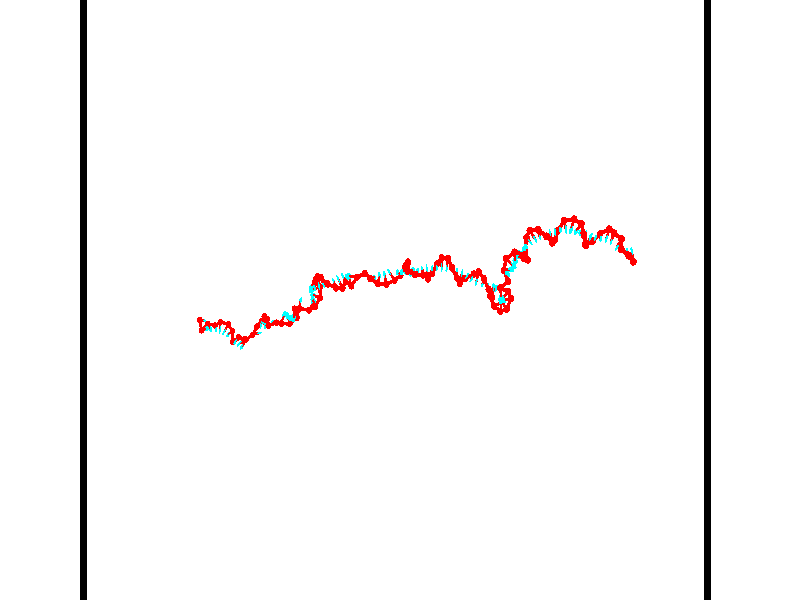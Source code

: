 // switches for output
#declare DRAW_BASES = 1; // possible values are 0, 1; only relevant for DNA ribbons
#declare DRAW_BASES_TYPE = 3; // possible values are 1, 2, 3; only relevant for DNA ribbons
#declare DRAW_FOG = 0; // set to 1 to enable fog

#include "colors.inc"

#include "transforms.inc"
background { rgb <1, 1, 1>}

#default {
   normal{
       ripples 0.25
       frequency 0.20
       turbulence 0.2
       lambda 5
   }
	finish {
		phong 0.1
		phong_size 40.
	}
}

// original window dimensions: 1024x640


// camera settings

camera {
	sky <-0, 1, 0>
	up <-0, 1, 0>
	right 1.6 * <0.99995, 0, 0.00999983>
	location <54.4867, 55, 106.329>
	look_at <55, 55, 55.0001>
	direction <0.513302, 0, -51.3289>
	angle 67.0682
}


# declare cpy_camera_pos = <54.4867, 55, 106.329>;
# if (DRAW_FOG = 1)
fog {
	fog_type 2
	up vnormalize(cpy_camera_pos)
	color rgbt<1,1,1,0.3>
	distance 1e-5
	fog_alt 3e-3
	fog_offset 88
}
# end


// LIGHTS

# declare lum = 6;
global_settings {
	ambient_light rgb lum * <0.05, 0.05, 0.05>
	max_trace_level 15
}# declare cpy_direct_light_amount = 0.25;
light_source
{	1000 * <-0.98995, -1, 1.00995>,
	rgb lum * cpy_direct_light_amount
	parallel
}

light_source
{	1000 * <0.98995, 1, -1.00995>,
	rgb lum * cpy_direct_light_amount
	parallel
}

// strand 0

// nucleotide -1

// particle -1
sphere {
	<36.390903, 53.446697, 49.882366> 0.250000
	pigment { color rgbt <1,0,0,0> }
	no_shadow
}
cylinder {
	<36.488846, 53.419044, 49.495529>,  <36.547611, 53.402451, 49.263428>, 0.100000
	pigment { color rgbt <1,0,0,0> }
	no_shadow
}
cylinder {
	<36.488846, 53.419044, 49.495529>,  <36.390903, 53.446697, 49.882366>, 0.100000
	pigment { color rgbt <1,0,0,0> }
	no_shadow
}

// particle -1
sphere {
	<36.488846, 53.419044, 49.495529> 0.100000
	pigment { color rgbt <1,0,0,0> }
	no_shadow
}
sphere {
	0, 1
	scale<0.080000,0.200000,0.300000>
	matrix <-0.380469, -0.924299, -0.030254,
		-0.891790, 0.375356, -0.252622,
		0.244854, -0.069134, -0.967092,
		36.562302, 53.398304, 49.205402>
	pigment { color rgbt <0,1,1,0> }
	no_shadow
}
cylinder {
	<36.564747, 52.644268, 49.941761>,  <36.390903, 53.446697, 49.882366>, 0.130000
	pigment { color rgbt <1,0,0,0> }
	no_shadow
}

// nucleotide -1

// particle -1
sphere {
	<36.564747, 52.644268, 49.941761> 0.250000
	pigment { color rgbt <1,0,0,0> }
	no_shadow
}
cylinder {
	<36.902054, 52.716797, 50.144157>,  <37.104439, 52.760315, 50.265594>, 0.100000
	pigment { color rgbt <1,0,0,0> }
	no_shadow
}
cylinder {
	<36.902054, 52.716797, 50.144157>,  <36.564747, 52.644268, 49.941761>, 0.100000
	pigment { color rgbt <1,0,0,0> }
	no_shadow
}

// particle -1
sphere {
	<36.902054, 52.716797, 50.144157> 0.100000
	pigment { color rgbt <1,0,0,0> }
	no_shadow
}
sphere {
	0, 1
	scale<0.080000,0.200000,0.300000>
	matrix <0.537405, -0.266968, -0.799953,
		-0.009965, 0.946494, -0.322568,
		0.843266, 0.181321, 0.505990,
		37.155033, 52.771194, 50.295956>
	pigment { color rgbt <0,1,1,0> }
	no_shadow
}
cylinder {
	<37.039059, 53.134624, 49.600960>,  <36.564747, 52.644268, 49.941761>, 0.130000
	pigment { color rgbt <1,0,0,0> }
	no_shadow
}

// nucleotide -1

// particle -1
sphere {
	<37.039059, 53.134624, 49.600960> 0.250000
	pigment { color rgbt <1,0,0,0> }
	no_shadow
}
cylinder {
	<37.261833, 52.907654, 49.843559>,  <37.395500, 52.771473, 49.989120>, 0.100000
	pigment { color rgbt <1,0,0,0> }
	no_shadow
}
cylinder {
	<37.261833, 52.907654, 49.843559>,  <37.039059, 53.134624, 49.600960>, 0.100000
	pigment { color rgbt <1,0,0,0> }
	no_shadow
}

// particle -1
sphere {
	<37.261833, 52.907654, 49.843559> 0.100000
	pigment { color rgbt <1,0,0,0> }
	no_shadow
}
sphere {
	0, 1
	scale<0.080000,0.200000,0.300000>
	matrix <0.643649, -0.166645, -0.746958,
		0.524915, 0.806385, 0.272412,
		0.556939, -0.567427, 0.606503,
		37.428913, 52.737427, 50.025509>
	pigment { color rgbt <0,1,1,0> }
	no_shadow
}
cylinder {
	<37.597496, 52.987862, 49.173878>,  <37.039059, 53.134624, 49.600960>, 0.130000
	pigment { color rgbt <1,0,0,0> }
	no_shadow
}

// nucleotide -1

// particle -1
sphere {
	<37.597496, 52.987862, 49.173878> 0.250000
	pigment { color rgbt <1,0,0,0> }
	no_shadow
}
cylinder {
	<37.748844, 52.811691, 49.499542>,  <37.839653, 52.705990, 49.694942>, 0.100000
	pigment { color rgbt <1,0,0,0> }
	no_shadow
}
cylinder {
	<37.748844, 52.811691, 49.499542>,  <37.597496, 52.987862, 49.173878>, 0.100000
	pigment { color rgbt <1,0,0,0> }
	no_shadow
}

// particle -1
sphere {
	<37.748844, 52.811691, 49.499542> 0.100000
	pigment { color rgbt <1,0,0,0> }
	no_shadow
}
sphere {
	0, 1
	scale<0.080000,0.200000,0.300000>
	matrix <0.826283, -0.235766, -0.511538,
		0.417245, 0.866281, 0.274707,
		0.378369, -0.440422, 0.814165,
		37.862354, 52.679565, 49.743793>
	pigment { color rgbt <0,1,1,0> }
	no_shadow
}
cylinder {
	<38.134956, 53.272221, 49.216465>,  <37.597496, 52.987862, 49.173878>, 0.130000
	pigment { color rgbt <1,0,0,0> }
	no_shadow
}

// nucleotide -1

// particle -1
sphere {
	<38.134956, 53.272221, 49.216465> 0.250000
	pigment { color rgbt <1,0,0,0> }
	no_shadow
}
cylinder {
	<38.154541, 52.919601, 49.404282>,  <38.166294, 52.708031, 49.516972>, 0.100000
	pigment { color rgbt <1,0,0,0> }
	no_shadow
}
cylinder {
	<38.154541, 52.919601, 49.404282>,  <38.134956, 53.272221, 49.216465>, 0.100000
	pigment { color rgbt <1,0,0,0> }
	no_shadow
}

// particle -1
sphere {
	<38.154541, 52.919601, 49.404282> 0.100000
	pigment { color rgbt <1,0,0,0> }
	no_shadow
}
sphere {
	0, 1
	scale<0.080000,0.200000,0.300000>
	matrix <0.858839, -0.202836, -0.470375,
		0.509900, 0.426297, 0.747177,
		0.048965, -0.881549, 0.469546,
		38.169231, 52.655136, 49.545147>
	pigment { color rgbt <0,1,1,0> }
	no_shadow
}
cylinder {
	<38.866287, 53.100216, 49.286015>,  <38.134956, 53.272221, 49.216465>, 0.130000
	pigment { color rgbt <1,0,0,0> }
	no_shadow
}

// nucleotide -1

// particle -1
sphere {
	<38.866287, 53.100216, 49.286015> 0.250000
	pigment { color rgbt <1,0,0,0> }
	no_shadow
}
cylinder {
	<38.662743, 52.761707, 49.349113>,  <38.540615, 52.558601, 49.386971>, 0.100000
	pigment { color rgbt <1,0,0,0> }
	no_shadow
}
cylinder {
	<38.662743, 52.761707, 49.349113>,  <38.866287, 53.100216, 49.286015>, 0.100000
	pigment { color rgbt <1,0,0,0> }
	no_shadow
}

// particle -1
sphere {
	<38.662743, 52.761707, 49.349113> 0.100000
	pigment { color rgbt <1,0,0,0> }
	no_shadow
}
sphere {
	0, 1
	scale<0.080000,0.200000,0.300000>
	matrix <0.707968, -0.515650, -0.482584,
		0.489739, -0.133890, 0.861527,
		-0.508859, -0.846273, 0.157744,
		38.510086, 52.507824, 49.396435>
	pigment { color rgbt <0,1,1,0> }
	no_shadow
}
cylinder {
	<39.336185, 52.577400, 49.622337>,  <38.866287, 53.100216, 49.286015>, 0.130000
	pigment { color rgbt <1,0,0,0> }
	no_shadow
}

// nucleotide -1

// particle -1
sphere {
	<39.336185, 52.577400, 49.622337> 0.250000
	pigment { color rgbt <1,0,0,0> }
	no_shadow
}
cylinder {
	<39.053539, 52.401989, 49.400208>,  <38.883953, 52.296741, 49.266930>, 0.100000
	pigment { color rgbt <1,0,0,0> }
	no_shadow
}
cylinder {
	<39.053539, 52.401989, 49.400208>,  <39.336185, 52.577400, 49.622337>, 0.100000
	pigment { color rgbt <1,0,0,0> }
	no_shadow
}

// particle -1
sphere {
	<39.053539, 52.401989, 49.400208> 0.100000
	pigment { color rgbt <1,0,0,0> }
	no_shadow
}
sphere {
	0, 1
	scale<0.080000,0.200000,0.300000>
	matrix <0.702686, -0.342541, -0.623617,
		0.083253, -0.830877, 0.550193,
		-0.706612, -0.438531, -0.555328,
		38.841557, 52.270432, 49.233608>
	pigment { color rgbt <0,1,1,0> }
	no_shadow
}
cylinder {
	<39.387165, 51.751232, 49.721191>,  <39.336185, 52.577400, 49.622337>, 0.130000
	pigment { color rgbt <1,0,0,0> }
	no_shadow
}

// nucleotide -1

// particle -1
sphere {
	<39.387165, 51.751232, 49.721191> 0.250000
	pigment { color rgbt <1,0,0,0> }
	no_shadow
}
cylinder {
	<39.289146, 51.965977, 49.398270>,  <39.230335, 52.094822, 49.204517>, 0.100000
	pigment { color rgbt <1,0,0,0> }
	no_shadow
}
cylinder {
	<39.289146, 51.965977, 49.398270>,  <39.387165, 51.751232, 49.721191>, 0.100000
	pigment { color rgbt <1,0,0,0> }
	no_shadow
}

// particle -1
sphere {
	<39.289146, 51.965977, 49.398270> 0.100000
	pigment { color rgbt <1,0,0,0> }
	no_shadow
}
sphere {
	0, 1
	scale<0.080000,0.200000,0.300000>
	matrix <0.814472, -0.337705, -0.471795,
		-0.525917, -0.773135, -0.354505,
		-0.245043, 0.536860, -0.807302,
		39.215633, 52.127033, 49.156078>
	pigment { color rgbt <0,1,1,0> }
	no_shadow
}
cylinder {
	<40.010532, 52.095192, 49.960403>,  <39.387165, 51.751232, 49.721191>, 0.130000
	pigment { color rgbt <1,0,0,0> }
	no_shadow
}

// nucleotide -1

// particle -1
sphere {
	<40.010532, 52.095192, 49.960403> 0.250000
	pigment { color rgbt <1,0,0,0> }
	no_shadow
}
cylinder {
	<39.922451, 51.915184, 50.306580>,  <39.869602, 51.807178, 50.514286>, 0.100000
	pigment { color rgbt <1,0,0,0> }
	no_shadow
}
cylinder {
	<39.922451, 51.915184, 50.306580>,  <40.010532, 52.095192, 49.960403>, 0.100000
	pigment { color rgbt <1,0,0,0> }
	no_shadow
}

// particle -1
sphere {
	<39.922451, 51.915184, 50.306580> 0.100000
	pigment { color rgbt <1,0,0,0> }
	no_shadow
}
sphere {
	0, 1
	scale<0.080000,0.200000,0.300000>
	matrix <0.921644, -0.386591, 0.033479,
		0.319505, 0.805001, 0.499889,
		-0.220204, -0.450023, 0.865442,
		39.856388, 51.780178, 50.566212>
	pigment { color rgbt <0,1,1,0> }
	no_shadow
}
cylinder {
	<40.675705, 52.006329, 50.209129>,  <40.010532, 52.095192, 49.960403>, 0.130000
	pigment { color rgbt <1,0,0,0> }
	no_shadow
}

// nucleotide -1

// particle -1
sphere {
	<40.675705, 52.006329, 50.209129> 0.250000
	pigment { color rgbt <1,0,0,0> }
	no_shadow
}
cylinder {
	<40.428219, 51.793053, 50.439922>,  <40.279728, 51.665089, 50.578396>, 0.100000
	pigment { color rgbt <1,0,0,0> }
	no_shadow
}
cylinder {
	<40.428219, 51.793053, 50.439922>,  <40.675705, 52.006329, 50.209129>, 0.100000
	pigment { color rgbt <1,0,0,0> }
	no_shadow
}

// particle -1
sphere {
	<40.428219, 51.793053, 50.439922> 0.100000
	pigment { color rgbt <1,0,0,0> }
	no_shadow
}
sphere {
	0, 1
	scale<0.080000,0.200000,0.300000>
	matrix <0.738540, -0.645164, 0.195760,
		0.267870, 0.547241, 0.792952,
		-0.618712, -0.533188, 0.576980,
		40.242607, 51.633095, 50.613018>
	pigment { color rgbt <0,1,1,0> }
	no_shadow
}
cylinder {
	<40.937527, 51.973465, 50.937332>,  <40.675705, 52.006329, 50.209129>, 0.130000
	pigment { color rgbt <1,0,0,0> }
	no_shadow
}

// nucleotide -1

// particle -1
sphere {
	<40.937527, 51.973465, 50.937332> 0.250000
	pigment { color rgbt <1,0,0,0> }
	no_shadow
}
cylinder {
	<40.705906, 51.660812, 50.844589>,  <40.566933, 51.473221, 50.788944>, 0.100000
	pigment { color rgbt <1,0,0,0> }
	no_shadow
}
cylinder {
	<40.705906, 51.660812, 50.844589>,  <40.937527, 51.973465, 50.937332>, 0.100000
	pigment { color rgbt <1,0,0,0> }
	no_shadow
}

// particle -1
sphere {
	<40.705906, 51.660812, 50.844589> 0.100000
	pigment { color rgbt <1,0,0,0> }
	no_shadow
}
sphere {
	0, 1
	scale<0.080000,0.200000,0.300000>
	matrix <0.656714, -0.615693, 0.435486,
		-0.483142, 0.099904, 0.869824,
		-0.579051, -0.781628, -0.231858,
		40.532192, 51.426323, 50.775032>
	pigment { color rgbt <0,1,1,0> }
	no_shadow
}
cylinder {
	<41.593239, 52.343914, 51.108105>,  <40.937527, 51.973465, 50.937332>, 0.130000
	pigment { color rgbt <1,0,0,0> }
	no_shadow
}

// nucleotide -1

// particle -1
sphere {
	<41.593239, 52.343914, 51.108105> 0.250000
	pigment { color rgbt <1,0,0,0> }
	no_shadow
}
cylinder {
	<41.844059, 52.407654, 50.803101>,  <41.994549, 52.445896, 50.620098>, 0.100000
	pigment { color rgbt <1,0,0,0> }
	no_shadow
}
cylinder {
	<41.844059, 52.407654, 50.803101>,  <41.593239, 52.343914, 51.108105>, 0.100000
	pigment { color rgbt <1,0,0,0> }
	no_shadow
}

// particle -1
sphere {
	<41.844059, 52.407654, 50.803101> 0.100000
	pigment { color rgbt <1,0,0,0> }
	no_shadow
}
sphere {
	0, 1
	scale<0.080000,0.200000,0.300000>
	matrix <-0.394734, 0.908871, -0.134678,
		0.671562, 0.385437, 0.632805,
		0.627048, 0.159345, -0.762508,
		42.032173, 52.455456, 50.574348>
	pigment { color rgbt <0,1,1,0> }
	no_shadow
}
cylinder {
	<42.006721, 52.984581, 51.153488>,  <41.593239, 52.343914, 51.108105>, 0.130000
	pigment { color rgbt <1,0,0,0> }
	no_shadow
}

// nucleotide -1

// particle -1
sphere {
	<42.006721, 52.984581, 51.153488> 0.250000
	pigment { color rgbt <1,0,0,0> }
	no_shadow
}
cylinder {
	<41.935299, 52.992283, 50.759991>,  <41.892445, 52.996902, 50.523891>, 0.100000
	pigment { color rgbt <1,0,0,0> }
	no_shadow
}
cylinder {
	<41.935299, 52.992283, 50.759991>,  <42.006721, 52.984581, 51.153488>, 0.100000
	pigment { color rgbt <1,0,0,0> }
	no_shadow
}

// particle -1
sphere {
	<41.935299, 52.992283, 50.759991> 0.100000
	pigment { color rgbt <1,0,0,0> }
	no_shadow
}
sphere {
	0, 1
	scale<0.080000,0.200000,0.300000>
	matrix <-0.222547, -0.974689, 0.021316,
		-0.958430, 0.222734, 0.178326,
		-0.178561, 0.019256, -0.983741,
		41.881729, 52.998058, 50.464870>
	pigment { color rgbt <0,1,1,0> }
	no_shadow
}
cylinder {
	<42.522038, 53.409039, 51.580845>,  <42.006721, 52.984581, 51.153488>, 0.130000
	pigment { color rgbt <1,0,0,0> }
	no_shadow
}

// nucleotide -1

// particle -1
sphere {
	<42.522038, 53.409039, 51.580845> 0.250000
	pigment { color rgbt <1,0,0,0> }
	no_shadow
}
cylinder {
	<42.542599, 53.217503, 51.931404>,  <42.554935, 53.102581, 52.141739>, 0.100000
	pigment { color rgbt <1,0,0,0> }
	no_shadow
}
cylinder {
	<42.542599, 53.217503, 51.931404>,  <42.522038, 53.409039, 51.580845>, 0.100000
	pigment { color rgbt <1,0,0,0> }
	no_shadow
}

// particle -1
sphere {
	<42.542599, 53.217503, 51.931404> 0.100000
	pigment { color rgbt <1,0,0,0> }
	no_shadow
}
sphere {
	0, 1
	scale<0.080000,0.200000,0.300000>
	matrix <0.997394, -0.019871, -0.069362,
		0.050628, 0.877676, 0.476572,
		0.051407, -0.478842, 0.876395,
		42.558022, 53.073849, 52.194321>
	pigment { color rgbt <0,1,1,0> }
	no_shadow
}
cylinder {
	<42.885201, 53.788181, 52.197327>,  <42.522038, 53.409039, 51.580845>, 0.130000
	pigment { color rgbt <1,0,0,0> }
	no_shadow
}

// nucleotide -1

// particle -1
sphere {
	<42.885201, 53.788181, 52.197327> 0.250000
	pigment { color rgbt <1,0,0,0> }
	no_shadow
}
cylinder {
	<42.911282, 53.389069, 52.191936>,  <42.926929, 53.149601, 52.188702>, 0.100000
	pigment { color rgbt <1,0,0,0> }
	no_shadow
}
cylinder {
	<42.911282, 53.389069, 52.191936>,  <42.885201, 53.788181, 52.197327>, 0.100000
	pigment { color rgbt <1,0,0,0> }
	no_shadow
}

// particle -1
sphere {
	<42.911282, 53.389069, 52.191936> 0.100000
	pigment { color rgbt <1,0,0,0> }
	no_shadow
}
sphere {
	0, 1
	scale<0.080000,0.200000,0.300000>
	matrix <0.997461, 0.065560, -0.027817,
		0.028639, -0.011628, 0.999522,
		0.065205, -0.997781, -0.013476,
		42.930843, 53.089733, 52.187893>
	pigment { color rgbt <0,1,1,0> }
	no_shadow
}
cylinder {
	<43.248379, 53.569511, 52.705536>,  <42.885201, 53.788181, 52.197327>, 0.130000
	pigment { color rgbt <1,0,0,0> }
	no_shadow
}

// nucleotide -1

// particle -1
sphere {
	<43.248379, 53.569511, 52.705536> 0.250000
	pigment { color rgbt <1,0,0,0> }
	no_shadow
}
cylinder {
	<43.281036, 53.284050, 52.427246>,  <43.300632, 53.112774, 52.260273>, 0.100000
	pigment { color rgbt <1,0,0,0> }
	no_shadow
}
cylinder {
	<43.281036, 53.284050, 52.427246>,  <43.248379, 53.569511, 52.705536>, 0.100000
	pigment { color rgbt <1,0,0,0> }
	no_shadow
}

// particle -1
sphere {
	<43.281036, 53.284050, 52.427246> 0.100000
	pigment { color rgbt <1,0,0,0> }
	no_shadow
}
sphere {
	0, 1
	scale<0.080000,0.200000,0.300000>
	matrix <0.996109, 0.081657, 0.033134,
		0.033165, -0.695723, 0.717544,
		0.081645, -0.713653, -0.695725,
		43.305531, 53.069954, 52.218529>
	pigment { color rgbt <0,1,1,0> }
	no_shadow
}
cylinder {
	<43.469994, 53.130974, 53.177032>,  <43.248379, 53.569511, 52.705536>, 0.130000
	pigment { color rgbt <1,0,0,0> }
	no_shadow
}

// nucleotide -1

// particle -1
sphere {
	<43.469994, 53.130974, 53.177032> 0.250000
	pigment { color rgbt <1,0,0,0> }
	no_shadow
}
cylinder {
	<43.287041, 53.238838, 53.515991>,  <43.177269, 53.303558, 53.719368>, 0.100000
	pigment { color rgbt <1,0,0,0> }
	no_shadow
}
cylinder {
	<43.287041, 53.238838, 53.515991>,  <43.469994, 53.130974, 53.177032>, 0.100000
	pigment { color rgbt <1,0,0,0> }
	no_shadow
}

// particle -1
sphere {
	<43.287041, 53.238838, 53.515991> 0.100000
	pigment { color rgbt <1,0,0,0> }
	no_shadow
}
sphere {
	0, 1
	scale<0.080000,0.200000,0.300000>
	matrix <0.431131, 0.900677, -0.053916,
		-0.777773, 0.340681, -0.528210,
		-0.457378, 0.269662, 0.847401,
		43.149826, 53.319736, 53.770210>
	pigment { color rgbt <0,1,1,0> }
	no_shadow
}
cylinder {
	<44.078316, 53.319046, 52.760071>,  <43.469994, 53.130974, 53.177032>, 0.130000
	pigment { color rgbt <1,0,0,0> }
	no_shadow
}

// nucleotide -1

// particle -1
sphere {
	<44.078316, 53.319046, 52.760071> 0.250000
	pigment { color rgbt <1,0,0,0> }
	no_shadow
}
cylinder {
	<43.832771, 53.317078, 52.444309>,  <43.685444, 53.315899, 52.254852>, 0.100000
	pigment { color rgbt <1,0,0,0> }
	no_shadow
}
cylinder {
	<43.832771, 53.317078, 52.444309>,  <44.078316, 53.319046, 52.760071>, 0.100000
	pigment { color rgbt <1,0,0,0> }
	no_shadow
}

// particle -1
sphere {
	<43.832771, 53.317078, 52.444309> 0.100000
	pigment { color rgbt <1,0,0,0> }
	no_shadow
}
sphere {
	0, 1
	scale<0.080000,0.200000,0.300000>
	matrix <-0.784556, -0.107006, 0.610755,
		-0.087474, 0.994246, 0.061829,
		-0.613857, -0.004917, -0.789402,
		43.648613, 53.315601, 52.207489>
	pigment { color rgbt <0,1,1,0> }
	no_shadow
}
cylinder {
	<44.585815, 53.274109, 53.228710>,  <44.078316, 53.319046, 52.760071>, 0.130000
	pigment { color rgbt <1,0,0,0> }
	no_shadow
}

// nucleotide -1

// particle -1
sphere {
	<44.585815, 53.274109, 53.228710> 0.250000
	pigment { color rgbt <1,0,0,0> }
	no_shadow
}
cylinder {
	<44.705456, 53.633572, 53.100365>,  <44.777241, 53.849251, 53.023357>, 0.100000
	pigment { color rgbt <1,0,0,0> }
	no_shadow
}
cylinder {
	<44.705456, 53.633572, 53.100365>,  <44.585815, 53.274109, 53.228710>, 0.100000
	pigment { color rgbt <1,0,0,0> }
	no_shadow
}

// particle -1
sphere {
	<44.705456, 53.633572, 53.100365> 0.100000
	pigment { color rgbt <1,0,0,0> }
	no_shadow
}
sphere {
	0, 1
	scale<0.080000,0.200000,0.300000>
	matrix <0.812838, -0.063811, 0.578984,
		0.499835, -0.433980, -0.749550,
		0.299098, 0.898660, -0.320860,
		44.795185, 53.903168, 53.004105>
	pigment { color rgbt <0,1,1,0> }
	no_shadow
}
cylinder {
	<45.294811, 53.249344, 53.021267>,  <44.585815, 53.274109, 53.228710>, 0.130000
	pigment { color rgbt <1,0,0,0> }
	no_shadow
}

// nucleotide -1

// particle -1
sphere {
	<45.294811, 53.249344, 53.021267> 0.250000
	pigment { color rgbt <1,0,0,0> }
	no_shadow
}
cylinder {
	<45.203209, 53.606041, 53.177391>,  <45.148247, 53.820061, 53.271065>, 0.100000
	pigment { color rgbt <1,0,0,0> }
	no_shadow
}
cylinder {
	<45.203209, 53.606041, 53.177391>,  <45.294811, 53.249344, 53.021267>, 0.100000
	pigment { color rgbt <1,0,0,0> }
	no_shadow
}

// particle -1
sphere {
	<45.203209, 53.606041, 53.177391> 0.100000
	pigment { color rgbt <1,0,0,0> }
	no_shadow
}
sphere {
	0, 1
	scale<0.080000,0.200000,0.300000>
	matrix <0.592353, -0.190522, 0.782828,
		0.772447, 0.410477, -0.484598,
		-0.229006, 0.891746, 0.390315,
		45.134506, 53.873566, 53.294487>
	pigment { color rgbt <0,1,1,0> }
	no_shadow
}
cylinder {
	<45.956387, 53.684689, 53.181202>,  <45.294811, 53.249344, 53.021267>, 0.130000
	pigment { color rgbt <1,0,0,0> }
	no_shadow
}

// nucleotide -1

// particle -1
sphere {
	<45.956387, 53.684689, 53.181202> 0.250000
	pigment { color rgbt <1,0,0,0> }
	no_shadow
}
cylinder {
	<45.651516, 53.721054, 53.437584>,  <45.468594, 53.742874, 53.591415>, 0.100000
	pigment { color rgbt <1,0,0,0> }
	no_shadow
}
cylinder {
	<45.651516, 53.721054, 53.437584>,  <45.956387, 53.684689, 53.181202>, 0.100000
	pigment { color rgbt <1,0,0,0> }
	no_shadow
}

// particle -1
sphere {
	<45.651516, 53.721054, 53.437584> 0.100000
	pigment { color rgbt <1,0,0,0> }
	no_shadow
}
sphere {
	0, 1
	scale<0.080000,0.200000,0.300000>
	matrix <0.596189, -0.287283, 0.749685,
		0.252291, 0.953522, 0.164759,
		-0.762173, 0.090911, 0.640958,
		45.422863, 53.748329, 53.629871>
	pigment { color rgbt <0,1,1,0> }
	no_shadow
}
cylinder {
	<46.088135, 54.238926, 53.788582>,  <45.956387, 53.684689, 53.181202>, 0.130000
	pigment { color rgbt <1,0,0,0> }
	no_shadow
}

// nucleotide -1

// particle -1
sphere {
	<46.088135, 54.238926, 53.788582> 0.250000
	pigment { color rgbt <1,0,0,0> }
	no_shadow
}
cylinder {
	<45.843067, 53.939041, 53.888641>,  <45.696026, 53.759109, 53.948677>, 0.100000
	pigment { color rgbt <1,0,0,0> }
	no_shadow
}
cylinder {
	<45.843067, 53.939041, 53.888641>,  <46.088135, 54.238926, 53.788582>, 0.100000
	pigment { color rgbt <1,0,0,0> }
	no_shadow
}

// particle -1
sphere {
	<45.843067, 53.939041, 53.888641> 0.100000
	pigment { color rgbt <1,0,0,0> }
	no_shadow
}
sphere {
	0, 1
	scale<0.080000,0.200000,0.300000>
	matrix <0.574281, -0.204837, 0.792618,
		-0.542992, 0.629269, 0.556041,
		-0.612667, -0.749708, 0.250152,
		45.659267, 53.714130, 53.963688>
	pigment { color rgbt <0,1,1,0> }
	no_shadow
}
cylinder {
	<45.963272, 54.364277, 54.508465>,  <46.088135, 54.238926, 53.788582>, 0.130000
	pigment { color rgbt <1,0,0,0> }
	no_shadow
}

// nucleotide -1

// particle -1
sphere {
	<45.963272, 54.364277, 54.508465> 0.250000
	pigment { color rgbt <1,0,0,0> }
	no_shadow
}
cylinder {
	<45.900249, 53.974442, 54.444771>,  <45.862434, 53.740540, 54.406555>, 0.100000
	pigment { color rgbt <1,0,0,0> }
	no_shadow
}
cylinder {
	<45.900249, 53.974442, 54.444771>,  <45.963272, 54.364277, 54.508465>, 0.100000
	pigment { color rgbt <1,0,0,0> }
	no_shadow
}

// particle -1
sphere {
	<45.900249, 53.974442, 54.444771> 0.100000
	pigment { color rgbt <1,0,0,0> }
	no_shadow
}
sphere {
	0, 1
	scale<0.080000,0.200000,0.300000>
	matrix <0.536849, -0.219871, 0.814524,
		-0.828836, 0.042850, 0.557849,
		-0.157557, -0.974588, -0.159233,
		45.852982, 53.682064, 54.396999>
	pigment { color rgbt <0,1,1,0> }
	no_shadow
}
cylinder {
	<46.453011, 54.387821, 55.000053>,  <45.963272, 54.364277, 54.508465>, 0.130000
	pigment { color rgbt <1,0,0,0> }
	no_shadow
}

// nucleotide -1

// particle -1
sphere {
	<46.453011, 54.387821, 55.000053> 0.250000
	pigment { color rgbt <1,0,0,0> }
	no_shadow
}
cylinder {
	<46.465355, 54.703823, 54.755127>,  <46.472763, 54.893425, 54.608170>, 0.100000
	pigment { color rgbt <1,0,0,0> }
	no_shadow
}
cylinder {
	<46.465355, 54.703823, 54.755127>,  <46.453011, 54.387821, 55.000053>, 0.100000
	pigment { color rgbt <1,0,0,0> }
	no_shadow
}

// particle -1
sphere {
	<46.465355, 54.703823, 54.755127> 0.100000
	pigment { color rgbt <1,0,0,0> }
	no_shadow
}
sphere {
	0, 1
	scale<0.080000,0.200000,0.300000>
	matrix <0.778849, -0.402962, -0.480641,
		-0.626452, -0.462069, -0.627734,
		0.030863, 0.790009, -0.612318,
		46.474613, 54.940826, 54.571430>
	pigment { color rgbt <0,1,1,0> }
	no_shadow
}
cylinder {
	<47.239029, 54.285004, 54.868237>,  <46.453011, 54.387821, 55.000053>, 0.130000
	pigment { color rgbt <1,0,0,0> }
	no_shadow
}

// nucleotide -1

// particle -1
sphere {
	<47.239029, 54.285004, 54.868237> 0.250000
	pigment { color rgbt <1,0,0,0> }
	no_shadow
}
cylinder {
	<47.426102, 54.564377, 54.651543>,  <47.538345, 54.731998, 54.521526>, 0.100000
	pigment { color rgbt <1,0,0,0> }
	no_shadow
}
cylinder {
	<47.426102, 54.564377, 54.651543>,  <47.239029, 54.285004, 54.868237>, 0.100000
	pigment { color rgbt <1,0,0,0> }
	no_shadow
}

// particle -1
sphere {
	<47.426102, 54.564377, 54.651543> 0.100000
	pigment { color rgbt <1,0,0,0> }
	no_shadow
}
sphere {
	0, 1
	scale<0.080000,0.200000,0.300000>
	matrix <-0.093674, 0.648600, 0.755343,
		0.878922, -0.302510, 0.368760,
		0.467677, 0.698431, -0.541731,
		47.566406, 54.773907, 54.489025>
	pigment { color rgbt <0,1,1,0> }
	no_shadow
}
cylinder {
	<47.829006, 54.510082, 55.198223>,  <47.239029, 54.285004, 54.868237>, 0.130000
	pigment { color rgbt <1,0,0,0> }
	no_shadow
}

// nucleotide -1

// particle -1
sphere {
	<47.829006, 54.510082, 55.198223> 0.250000
	pigment { color rgbt <1,0,0,0> }
	no_shadow
}
cylinder {
	<47.680130, 54.795040, 54.960243>,  <47.590805, 54.966015, 54.817455>, 0.100000
	pigment { color rgbt <1,0,0,0> }
	no_shadow
}
cylinder {
	<47.680130, 54.795040, 54.960243>,  <47.829006, 54.510082, 55.198223>, 0.100000
	pigment { color rgbt <1,0,0,0> }
	no_shadow
}

// particle -1
sphere {
	<47.680130, 54.795040, 54.960243> 0.100000
	pigment { color rgbt <1,0,0,0> }
	no_shadow
}
sphere {
	0, 1
	scale<0.080000,0.200000,0.300000>
	matrix <-0.196605, 0.565941, 0.800660,
		0.907094, 0.414969, -0.070577,
		-0.372192, 0.712398, -0.594947,
		47.568474, 55.008759, 54.781757>
	pigment { color rgbt <0,1,1,0> }
	no_shadow
}
cylinder {
	<48.251545, 55.164455, 55.319592>,  <47.829006, 54.510082, 55.198223>, 0.130000
	pigment { color rgbt <1,0,0,0> }
	no_shadow
}

// nucleotide -1

// particle -1
sphere {
	<48.251545, 55.164455, 55.319592> 0.250000
	pigment { color rgbt <1,0,0,0> }
	no_shadow
}
cylinder {
	<47.895794, 55.259190, 55.163170>,  <47.682343, 55.316032, 55.069317>, 0.100000
	pigment { color rgbt <1,0,0,0> }
	no_shadow
}
cylinder {
	<47.895794, 55.259190, 55.163170>,  <48.251545, 55.164455, 55.319592>, 0.100000
	pigment { color rgbt <1,0,0,0> }
	no_shadow
}

// particle -1
sphere {
	<47.895794, 55.259190, 55.163170> 0.100000
	pigment { color rgbt <1,0,0,0> }
	no_shadow
}
sphere {
	0, 1
	scale<0.080000,0.200000,0.300000>
	matrix <-0.112917, 0.715060, 0.689883,
		0.443018, 0.657721, -0.609212,
		-0.889373, 0.236840, -0.391052,
		47.628983, 55.330242, 55.045853>
	pigment { color rgbt <0,1,1,0> }
	no_shadow
}
cylinder {
	<48.231937, 55.935715, 55.222885>,  <48.251545, 55.164455, 55.319592>, 0.130000
	pigment { color rgbt <1,0,0,0> }
	no_shadow
}

// nucleotide -1

// particle -1
sphere {
	<48.231937, 55.935715, 55.222885> 0.250000
	pigment { color rgbt <1,0,0,0> }
	no_shadow
}
cylinder {
	<47.861622, 55.785091, 55.236244>,  <47.639431, 55.694717, 55.244259>, 0.100000
	pigment { color rgbt <1,0,0,0> }
	no_shadow
}
cylinder {
	<47.861622, 55.785091, 55.236244>,  <48.231937, 55.935715, 55.222885>, 0.100000
	pigment { color rgbt <1,0,0,0> }
	no_shadow
}

// particle -1
sphere {
	<47.861622, 55.785091, 55.236244> 0.100000
	pigment { color rgbt <1,0,0,0> }
	no_shadow
}
sphere {
	0, 1
	scale<0.080000,0.200000,0.300000>
	matrix <-0.218117, 0.604236, 0.766371,
		-0.308761, 0.702215, -0.641530,
		-0.925792, -0.376554, 0.033400,
		47.583885, 55.672127, 55.246265>
	pigment { color rgbt <0,1,1,0> }
	no_shadow
}
cylinder {
	<47.884914, 56.469120, 55.386360>,  <48.231937, 55.935715, 55.222885>, 0.130000
	pigment { color rgbt <1,0,0,0> }
	no_shadow
}

// nucleotide -1

// particle -1
sphere {
	<47.884914, 56.469120, 55.386360> 0.250000
	pigment { color rgbt <1,0,0,0> }
	no_shadow
}
cylinder {
	<47.689060, 56.139793, 55.501183>,  <47.571548, 55.942196, 55.570076>, 0.100000
	pigment { color rgbt <1,0,0,0> }
	no_shadow
}
cylinder {
	<47.689060, 56.139793, 55.501183>,  <47.884914, 56.469120, 55.386360>, 0.100000
	pigment { color rgbt <1,0,0,0> }
	no_shadow
}

// particle -1
sphere {
	<47.689060, 56.139793, 55.501183> 0.100000
	pigment { color rgbt <1,0,0,0> }
	no_shadow
}
sphere {
	0, 1
	scale<0.080000,0.200000,0.300000>
	matrix <-0.261462, 0.452707, 0.852463,
		-0.831800, 0.342346, -0.436929,
		-0.489639, -0.823320, 0.287052,
		47.542168, 55.892799, 55.587299>
	pigment { color rgbt <0,1,1,0> }
	no_shadow
}
cylinder {
	<47.887260, 56.198601, 56.038010>,  <47.884914, 56.469120, 55.386360>, 0.130000
	pigment { color rgbt <1,0,0,0> }
	no_shadow
}

// nucleotide -1

// particle -1
sphere {
	<47.887260, 56.198601, 56.038010> 0.250000
	pigment { color rgbt <1,0,0,0> }
	no_shadow
}
cylinder {
	<47.931522, 55.993683, 56.378670>,  <47.958080, 55.870731, 56.583065>, 0.100000
	pigment { color rgbt <1,0,0,0> }
	no_shadow
}
cylinder {
	<47.931522, 55.993683, 56.378670>,  <47.887260, 56.198601, 56.038010>, 0.100000
	pigment { color rgbt <1,0,0,0> }
	no_shadow
}

// particle -1
sphere {
	<47.931522, 55.993683, 56.378670> 0.100000
	pigment { color rgbt <1,0,0,0> }
	no_shadow
}
sphere {
	0, 1
	scale<0.080000,0.200000,0.300000>
	matrix <0.907875, 0.400757, 0.123111,
		-0.404375, 0.759572, 0.509442,
		0.110651, -0.512293, 0.851653,
		47.964718, 55.839996, 56.634167>
	pigment { color rgbt <0,1,1,0> }
	no_shadow
}
cylinder {
	<48.198208, 56.608734, 56.481518>,  <47.887260, 56.198601, 56.038010>, 0.130000
	pigment { color rgbt <1,0,0,0> }
	no_shadow
}

// nucleotide -1

// particle -1
sphere {
	<48.198208, 56.608734, 56.481518> 0.250000
	pigment { color rgbt <1,0,0,0> }
	no_shadow
}
cylinder {
	<48.282417, 56.233158, 56.590378>,  <48.332943, 56.007812, 56.655693>, 0.100000
	pigment { color rgbt <1,0,0,0> }
	no_shadow
}
cylinder {
	<48.282417, 56.233158, 56.590378>,  <48.198208, 56.608734, 56.481518>, 0.100000
	pigment { color rgbt <1,0,0,0> }
	no_shadow
}

// particle -1
sphere {
	<48.282417, 56.233158, 56.590378> 0.100000
	pigment { color rgbt <1,0,0,0> }
	no_shadow
}
sphere {
	0, 1
	scale<0.080000,0.200000,0.300000>
	matrix <0.970436, 0.234338, 0.057789,
		-0.118036, 0.251943, 0.960517,
		0.210526, -0.938941, 0.272155,
		48.345573, 55.951477, 56.672024>
	pigment { color rgbt <0,1,1,0> }
	no_shadow
}
cylinder {
	<48.536472, 56.532017, 57.191814>,  <48.198208, 56.608734, 56.481518>, 0.130000
	pigment { color rgbt <1,0,0,0> }
	no_shadow
}

// nucleotide -1

// particle -1
sphere {
	<48.536472, 56.532017, 57.191814> 0.250000
	pigment { color rgbt <1,0,0,0> }
	no_shadow
}
cylinder {
	<48.623234, 56.272957, 56.899651>,  <48.675289, 56.117519, 56.724350>, 0.100000
	pigment { color rgbt <1,0,0,0> }
	no_shadow
}
cylinder {
	<48.623234, 56.272957, 56.899651>,  <48.536472, 56.532017, 57.191814>, 0.100000
	pigment { color rgbt <1,0,0,0> }
	no_shadow
}

// particle -1
sphere {
	<48.623234, 56.272957, 56.899651> 0.100000
	pigment { color rgbt <1,0,0,0> }
	no_shadow
}
sphere {
	0, 1
	scale<0.080000,0.200000,0.300000>
	matrix <0.954184, 0.298645, 0.018547,
		0.206123, -0.700971, 0.682753,
		0.216902, -0.647650, -0.730413,
		48.688305, 56.078663, 56.680527>
	pigment { color rgbt <0,1,1,0> }
	no_shadow
}
cylinder {
	<49.101135, 56.081577, 57.314400>,  <48.536472, 56.532017, 57.191814>, 0.130000
	pigment { color rgbt <1,0,0,0> }
	no_shadow
}

// nucleotide -1

// particle -1
sphere {
	<49.101135, 56.081577, 57.314400> 0.250000
	pigment { color rgbt <1,0,0,0> }
	no_shadow
}
cylinder {
	<49.128075, 56.119595, 56.917122>,  <49.144238, 56.142406, 56.678757>, 0.100000
	pigment { color rgbt <1,0,0,0> }
	no_shadow
}
cylinder {
	<49.128075, 56.119595, 56.917122>,  <49.101135, 56.081577, 57.314400>, 0.100000
	pigment { color rgbt <1,0,0,0> }
	no_shadow
}

// particle -1
sphere {
	<49.128075, 56.119595, 56.917122> 0.100000
	pigment { color rgbt <1,0,0,0> }
	no_shadow
}
sphere {
	0, 1
	scale<0.080000,0.200000,0.300000>
	matrix <0.862800, 0.494348, 0.105813,
		0.501040, -0.864052, -0.048712,
		0.067347, 0.095045, -0.993192,
		49.148277, 56.148109, 56.619164>
	pigment { color rgbt <0,1,1,0> }
	no_shadow
}
cylinder {
	<49.766991, 55.820873, 57.176418>,  <49.101135, 56.081577, 57.314400>, 0.130000
	pigment { color rgbt <1,0,0,0> }
	no_shadow
}

// nucleotide -1

// particle -1
sphere {
	<49.766991, 55.820873, 57.176418> 0.250000
	pigment { color rgbt <1,0,0,0> }
	no_shadow
}
cylinder {
	<49.638767, 56.078217, 56.898331>,  <49.561832, 56.232624, 56.731480>, 0.100000
	pigment { color rgbt <1,0,0,0> }
	no_shadow
}
cylinder {
	<49.638767, 56.078217, 56.898331>,  <49.766991, 55.820873, 57.176418>, 0.100000
	pigment { color rgbt <1,0,0,0> }
	no_shadow
}

// particle -1
sphere {
	<49.638767, 56.078217, 56.898331> 0.100000
	pigment { color rgbt <1,0,0,0> }
	no_shadow
}
sphere {
	0, 1
	scale<0.080000,0.200000,0.300000>
	matrix <0.859665, 0.505803, 0.071687,
		0.397764, -0.574675, -0.715215,
		-0.320561, 0.643360, -0.695219,
		49.542599, 56.271225, 56.689766>
	pigment { color rgbt <0,1,1,0> }
	no_shadow
}
cylinder {
	<50.255623, 55.816399, 56.567139>,  <49.766991, 55.820873, 57.176418>, 0.130000
	pigment { color rgbt <1,0,0,0> }
	no_shadow
}

// nucleotide -1

// particle -1
sphere {
	<50.255623, 55.816399, 56.567139> 0.250000
	pigment { color rgbt <1,0,0,0> }
	no_shadow
}
cylinder {
	<50.060528, 56.164642, 56.592896>,  <49.943470, 56.373589, 56.608349>, 0.100000
	pigment { color rgbt <1,0,0,0> }
	no_shadow
}
cylinder {
	<50.060528, 56.164642, 56.592896>,  <50.255623, 55.816399, 56.567139>, 0.100000
	pigment { color rgbt <1,0,0,0> }
	no_shadow
}

// particle -1
sphere {
	<50.060528, 56.164642, 56.592896> 0.100000
	pigment { color rgbt <1,0,0,0> }
	no_shadow
}
sphere {
	0, 1
	scale<0.080000,0.200000,0.300000>
	matrix <0.872672, 0.488224, 0.009006,
		-0.023597, 0.060585, -0.997884,
		-0.487737, 0.870613, 0.064392,
		49.914207, 56.425827, 56.612213>
	pigment { color rgbt <0,1,1,0> }
	no_shadow
}
cylinder {
	<50.450588, 56.283882, 55.939613>,  <50.255623, 55.816399, 56.567139>, 0.130000
	pigment { color rgbt <1,0,0,0> }
	no_shadow
}

// nucleotide -1

// particle -1
sphere {
	<50.450588, 56.283882, 55.939613> 0.250000
	pigment { color rgbt <1,0,0,0> }
	no_shadow
}
cylinder {
	<50.346172, 56.489662, 56.266342>,  <50.283524, 56.613132, 56.462379>, 0.100000
	pigment { color rgbt <1,0,0,0> }
	no_shadow
}
cylinder {
	<50.346172, 56.489662, 56.266342>,  <50.450588, 56.283882, 55.939613>, 0.100000
	pigment { color rgbt <1,0,0,0> }
	no_shadow
}

// particle -1
sphere {
	<50.346172, 56.489662, 56.266342> 0.100000
	pigment { color rgbt <1,0,0,0> }
	no_shadow
}
sphere {
	0, 1
	scale<0.080000,0.200000,0.300000>
	matrix <0.921569, 0.384685, 0.052231,
		-0.287348, 0.766392, -0.574521,
		-0.261039, 0.514452, 0.816822,
		50.267860, 56.643997, 56.511387>
	pigment { color rgbt <0,1,1,0> }
	no_shadow
}
cylinder {
	<50.964355, 55.971954, 56.282524>,  <50.450588, 56.283882, 55.939613>, 0.130000
	pigment { color rgbt <1,0,0,0> }
	no_shadow
}

// nucleotide -1

// particle -1
sphere {
	<50.964355, 55.971954, 56.282524> 0.250000
	pigment { color rgbt <1,0,0,0> }
	no_shadow
}
cylinder {
	<50.826374, 56.341644, 56.217026>,  <50.743587, 56.563457, 56.177727>, 0.100000
	pigment { color rgbt <1,0,0,0> }
	no_shadow
}
cylinder {
	<50.826374, 56.341644, 56.217026>,  <50.964355, 55.971954, 56.282524>, 0.100000
	pigment { color rgbt <1,0,0,0> }
	no_shadow
}

// particle -1
sphere {
	<50.826374, 56.341644, 56.217026> 0.100000
	pigment { color rgbt <1,0,0,0> }
	no_shadow
}
sphere {
	0, 1
	scale<0.080000,0.200000,0.300000>
	matrix <0.165213, 0.231514, 0.958700,
		0.923967, 0.303651, -0.232555,
		-0.344950, 0.924228, -0.163744,
		50.722889, 56.618912, 56.167904>
	pigment { color rgbt <0,1,1,0> }
	no_shadow
}
cylinder {
	<51.429581, 56.552467, 56.534843>,  <50.964355, 55.971954, 56.282524>, 0.130000
	pigment { color rgbt <1,0,0,0> }
	no_shadow
}

// nucleotide -1

// particle -1
sphere {
	<51.429581, 56.552467, 56.534843> 0.250000
	pigment { color rgbt <1,0,0,0> }
	no_shadow
}
cylinder {
	<51.031994, 56.595238, 56.544540>,  <50.793442, 56.620899, 56.550358>, 0.100000
	pigment { color rgbt <1,0,0,0> }
	no_shadow
}
cylinder {
	<51.031994, 56.595238, 56.544540>,  <51.429581, 56.552467, 56.534843>, 0.100000
	pigment { color rgbt <1,0,0,0> }
	no_shadow
}

// particle -1
sphere {
	<51.031994, 56.595238, 56.544540> 0.100000
	pigment { color rgbt <1,0,0,0> }
	no_shadow
}
sphere {
	0, 1
	scale<0.080000,0.200000,0.300000>
	matrix <0.037983, 0.128400, 0.990995,
		0.102854, 0.985941, -0.131687,
		-0.993971, 0.106930, 0.024242,
		50.733803, 56.627316, 56.551815>
	pigment { color rgbt <0,1,1,0> }
	no_shadow
}
cylinder {
	<52.069599, 56.841167, 56.325134>,  <51.429581, 56.552467, 56.534843>, 0.130000
	pigment { color rgbt <1,0,0,0> }
	no_shadow
}

// nucleotide -1

// particle -1
sphere {
	<52.069599, 56.841167, 56.325134> 0.250000
	pigment { color rgbt <1,0,0,0> }
	no_shadow
}
cylinder {
	<52.307190, 56.674412, 56.049919>,  <52.449745, 56.574360, 55.884789>, 0.100000
	pigment { color rgbt <1,0,0,0> }
	no_shadow
}
cylinder {
	<52.307190, 56.674412, 56.049919>,  <52.069599, 56.841167, 56.325134>, 0.100000
	pigment { color rgbt <1,0,0,0> }
	no_shadow
}

// particle -1
sphere {
	<52.307190, 56.674412, 56.049919> 0.100000
	pigment { color rgbt <1,0,0,0> }
	no_shadow
}
sphere {
	0, 1
	scale<0.080000,0.200000,0.300000>
	matrix <0.754836, -0.006983, 0.655877,
		-0.278231, -0.908931, 0.310534,
		0.593978, -0.416887, -0.688037,
		52.485382, 56.549347, 55.843510>
	pigment { color rgbt <0,1,1,0> }
	no_shadow
}
cylinder {
	<52.557354, 56.455967, 56.748581>,  <52.069599, 56.841167, 56.325134>, 0.130000
	pigment { color rgbt <1,0,0,0> }
	no_shadow
}

// nucleotide -1

// particle -1
sphere {
	<52.557354, 56.455967, 56.748581> 0.250000
	pigment { color rgbt <1,0,0,0> }
	no_shadow
}
cylinder {
	<52.722176, 56.518913, 56.389595>,  <52.821068, 56.556683, 56.174202>, 0.100000
	pigment { color rgbt <1,0,0,0> }
	no_shadow
}
cylinder {
	<52.722176, 56.518913, 56.389595>,  <52.557354, 56.455967, 56.748581>, 0.100000
	pigment { color rgbt <1,0,0,0> }
	no_shadow
}

// particle -1
sphere {
	<52.722176, 56.518913, 56.389595> 0.100000
	pigment { color rgbt <1,0,0,0> }
	no_shadow
}
sphere {
	0, 1
	scale<0.080000,0.200000,0.300000>
	matrix <0.856077, 0.270416, 0.440463,
		0.312005, -0.949795, -0.023295,
		0.412050, 0.157369, -0.897469,
		52.845791, 56.566124, 56.120354>
	pigment { color rgbt <0,1,1,0> }
	no_shadow
}
cylinder {
	<53.169415, 56.122276, 56.639828>,  <52.557354, 56.455967, 56.748581>, 0.130000
	pigment { color rgbt <1,0,0,0> }
	no_shadow
}

// nucleotide -1

// particle -1
sphere {
	<53.169415, 56.122276, 56.639828> 0.250000
	pigment { color rgbt <1,0,0,0> }
	no_shadow
}
cylinder {
	<53.220715, 56.441620, 56.404480>,  <53.251495, 56.633224, 56.263271>, 0.100000
	pigment { color rgbt <1,0,0,0> }
	no_shadow
}
cylinder {
	<53.220715, 56.441620, 56.404480>,  <53.169415, 56.122276, 56.639828>, 0.100000
	pigment { color rgbt <1,0,0,0> }
	no_shadow
}

// particle -1
sphere {
	<53.220715, 56.441620, 56.404480> 0.100000
	pigment { color rgbt <1,0,0,0> }
	no_shadow
}
sphere {
	0, 1
	scale<0.080000,0.200000,0.300000>
	matrix <0.826243, 0.242115, 0.508628,
		0.548520, -0.551363, -0.628589,
		0.128248, 0.798360, -0.588365,
		53.259190, 56.681129, 56.227970>
	pigment { color rgbt <0,1,1,0> }
	no_shadow
}
cylinder {
	<53.861324, 56.089840, 56.575871>,  <53.169415, 56.122276, 56.639828>, 0.130000
	pigment { color rgbt <1,0,0,0> }
	no_shadow
}

// nucleotide -1

// particle -1
sphere {
	<53.861324, 56.089840, 56.575871> 0.250000
	pigment { color rgbt <1,0,0,0> }
	no_shadow
}
cylinder {
	<53.777000, 56.455315, 56.436882>,  <53.726406, 56.674599, 56.353489>, 0.100000
	pigment { color rgbt <1,0,0,0> }
	no_shadow
}
cylinder {
	<53.777000, 56.455315, 56.436882>,  <53.861324, 56.089840, 56.575871>, 0.100000
	pigment { color rgbt <1,0,0,0> }
	no_shadow
}

// particle -1
sphere {
	<53.777000, 56.455315, 56.436882> 0.100000
	pigment { color rgbt <1,0,0,0> }
	no_shadow
}
sphere {
	0, 1
	scale<0.080000,0.200000,0.300000>
	matrix <0.881722, 0.331205, 0.335960,
		0.422046, -0.235549, -0.875439,
		-0.210814, 0.913685, -0.347472,
		53.713757, 56.729420, 56.332642>
	pigment { color rgbt <0,1,1,0> }
	no_shadow
}
cylinder {
	<54.530903, 56.337399, 56.546719>,  <53.861324, 56.089840, 56.575871>, 0.130000
	pigment { color rgbt <1,0,0,0> }
	no_shadow
}

// nucleotide -1

// particle -1
sphere {
	<54.530903, 56.337399, 56.546719> 0.250000
	pigment { color rgbt <1,0,0,0> }
	no_shadow
}
cylinder {
	<54.301003, 56.658497, 56.483147>,  <54.163063, 56.851158, 56.445004>, 0.100000
	pigment { color rgbt <1,0,0,0> }
	no_shadow
}
cylinder {
	<54.301003, 56.658497, 56.483147>,  <54.530903, 56.337399, 56.546719>, 0.100000
	pigment { color rgbt <1,0,0,0> }
	no_shadow
}

// particle -1
sphere {
	<54.301003, 56.658497, 56.483147> 0.100000
	pigment { color rgbt <1,0,0,0> }
	no_shadow
}
sphere {
	0, 1
	scale<0.080000,0.200000,0.300000>
	matrix <0.748564, 0.594207, 0.294229,
		0.330631, 0.050136, -0.942428,
		-0.574748, 0.802748, -0.158933,
		54.128578, 56.899323, 56.435467>
	pigment { color rgbt <0,1,1,0> }
	no_shadow
}
cylinder {
	<55.031322, 56.703888, 56.371586>,  <54.530903, 56.337399, 56.546719>, 0.130000
	pigment { color rgbt <1,0,0,0> }
	no_shadow
}

// nucleotide -1

// particle -1
sphere {
	<55.031322, 56.703888, 56.371586> 0.250000
	pigment { color rgbt <1,0,0,0> }
	no_shadow
}
cylinder {
	<54.886452, 56.806469, 56.730042>,  <54.799530, 56.868015, 56.945114>, 0.100000
	pigment { color rgbt <1,0,0,0> }
	no_shadow
}
cylinder {
	<54.886452, 56.806469, 56.730042>,  <55.031322, 56.703888, 56.371586>, 0.100000
	pigment { color rgbt <1,0,0,0> }
	no_shadow
}

// particle -1
sphere {
	<54.886452, 56.806469, 56.730042> 0.100000
	pigment { color rgbt <1,0,0,0> }
	no_shadow
}
sphere {
	0, 1
	scale<0.080000,0.200000,0.300000>
	matrix <0.862745, -0.271710, 0.426432,
		0.352848, 0.927582, -0.122844,
		-0.362173, 0.256448, 0.896139,
		54.777802, 56.883404, 56.998882>
	pigment { color rgbt <0,1,1,0> }
	no_shadow
}
cylinder {
	<55.393353, 57.287605, 56.680092>,  <55.031322, 56.703888, 56.371586>, 0.130000
	pigment { color rgbt <1,0,0,0> }
	no_shadow
}

// nucleotide -1

// particle -1
sphere {
	<55.393353, 57.287605, 56.680092> 0.250000
	pigment { color rgbt <1,0,0,0> }
	no_shadow
}
cylinder {
	<55.241783, 57.067837, 56.977966>,  <55.150841, 56.935978, 57.156693>, 0.100000
	pigment { color rgbt <1,0,0,0> }
	no_shadow
}
cylinder {
	<55.241783, 57.067837, 56.977966>,  <55.393353, 57.287605, 56.680092>, 0.100000
	pigment { color rgbt <1,0,0,0> }
	no_shadow
}

// particle -1
sphere {
	<55.241783, 57.067837, 56.977966> 0.100000
	pigment { color rgbt <1,0,0,0> }
	no_shadow
}
sphere {
	0, 1
	scale<0.080000,0.200000,0.300000>
	matrix <0.858110, 0.092695, 0.505029,
		-0.346500, 0.830391, 0.436336,
		-0.378926, -0.549417, 0.744686,
		55.128105, 56.903011, 57.201370>
	pigment { color rgbt <0,1,1,0> }
	no_shadow
}
cylinder {
	<55.644131, 57.567616, 57.299187>,  <55.393353, 57.287605, 56.680092>, 0.130000
	pigment { color rgbt <1,0,0,0> }
	no_shadow
}

// nucleotide -1

// particle -1
sphere {
	<55.644131, 57.567616, 57.299187> 0.250000
	pigment { color rgbt <1,0,0,0> }
	no_shadow
}
cylinder {
	<55.536354, 57.204075, 57.426559>,  <55.471687, 56.985950, 57.502983>, 0.100000
	pigment { color rgbt <1,0,0,0> }
	no_shadow
}
cylinder {
	<55.536354, 57.204075, 57.426559>,  <55.644131, 57.567616, 57.299187>, 0.100000
	pigment { color rgbt <1,0,0,0> }
	no_shadow
}

// particle -1
sphere {
	<55.536354, 57.204075, 57.426559> 0.100000
	pigment { color rgbt <1,0,0,0> }
	no_shadow
}
sphere {
	0, 1
	scale<0.080000,0.200000,0.300000>
	matrix <0.907038, -0.128405, 0.400992,
		-0.323552, 0.396873, 0.858956,
		-0.269438, -0.908848, 0.318433,
		55.455524, 56.931419, 57.522091>
	pigment { color rgbt <0,1,1,0> }
	no_shadow
}
cylinder {
	<55.544998, 57.401726, 58.046410>,  <55.644131, 57.567616, 57.299187>, 0.130000
	pigment { color rgbt <1,0,0,0> }
	no_shadow
}

// nucleotide -1

// particle -1
sphere {
	<55.544998, 57.401726, 58.046410> 0.250000
	pigment { color rgbt <1,0,0,0> }
	no_shadow
}
cylinder {
	<55.685768, 57.079620, 57.855537>,  <55.770229, 56.886356, 57.741016>, 0.100000
	pigment { color rgbt <1,0,0,0> }
	no_shadow
}
cylinder {
	<55.685768, 57.079620, 57.855537>,  <55.544998, 57.401726, 58.046410>, 0.100000
	pigment { color rgbt <1,0,0,0> }
	no_shadow
}

// particle -1
sphere {
	<55.685768, 57.079620, 57.855537> 0.100000
	pigment { color rgbt <1,0,0,0> }
	no_shadow
}
sphere {
	0, 1
	scale<0.080000,0.200000,0.300000>
	matrix <0.736208, -0.076694, 0.672395,
		-0.578052, -0.587935, 0.565851,
		0.351927, -0.805264, -0.477176,
		55.791348, 56.838039, 57.712383>
	pigment { color rgbt <0,1,1,0> }
	no_shadow
}
cylinder {
	<55.556427, 56.910572, 58.492580>,  <55.544998, 57.401726, 58.046410>, 0.130000
	pigment { color rgbt <1,0,0,0> }
	no_shadow
}

// nucleotide -1

// particle -1
sphere {
	<55.556427, 56.910572, 58.492580> 0.250000
	pigment { color rgbt <1,0,0,0> }
	no_shadow
}
cylinder {
	<55.811462, 56.951763, 58.187195>,  <55.964485, 56.976479, 58.003963>, 0.100000
	pigment { color rgbt <1,0,0,0> }
	no_shadow
}
cylinder {
	<55.811462, 56.951763, 58.187195>,  <55.556427, 56.910572, 58.492580>, 0.100000
	pigment { color rgbt <1,0,0,0> }
	no_shadow
}

// particle -1
sphere {
	<55.811462, 56.951763, 58.187195> 0.100000
	pigment { color rgbt <1,0,0,0> }
	no_shadow
}
sphere {
	0, 1
	scale<0.080000,0.200000,0.300000>
	matrix <0.767749, -0.003147, 0.640743,
		0.063578, -0.994679, -0.081066,
		0.637589, 0.102975, -0.763463,
		56.002739, 56.982655, 57.958157>
	pigment { color rgbt <0,1,1,0> }
	no_shadow
}
cylinder {
	<56.121307, 56.680744, 58.630966>,  <55.556427, 56.910572, 58.492580>, 0.130000
	pigment { color rgbt <1,0,0,0> }
	no_shadow
}

// nucleotide -1

// particle -1
sphere {
	<56.121307, 56.680744, 58.630966> 0.250000
	pigment { color rgbt <1,0,0,0> }
	no_shadow
}
cylinder {
	<56.266838, 56.823811, 58.286942>,  <56.354156, 56.909649, 58.080528>, 0.100000
	pigment { color rgbt <1,0,0,0> }
	no_shadow
}
cylinder {
	<56.266838, 56.823811, 58.286942>,  <56.121307, 56.680744, 58.630966>, 0.100000
	pigment { color rgbt <1,0,0,0> }
	no_shadow
}

// particle -1
sphere {
	<56.266838, 56.823811, 58.286942> 0.100000
	pigment { color rgbt <1,0,0,0> }
	no_shadow
}
sphere {
	0, 1
	scale<0.080000,0.200000,0.300000>
	matrix <0.901882, 0.095593, 0.421273,
		0.232891, -0.928944, -0.287793,
		0.363828, 0.357666, -0.860061,
		56.375988, 56.931110, 58.028923>
	pigment { color rgbt <0,1,1,0> }
	no_shadow
}
cylinder {
	<56.782642, 56.651409, 58.696095>,  <56.121307, 56.680744, 58.630966>, 0.130000
	pigment { color rgbt <1,0,0,0> }
	no_shadow
}

// nucleotide -1

// particle -1
sphere {
	<56.782642, 56.651409, 58.696095> 0.250000
	pigment { color rgbt <1,0,0,0> }
	no_shadow
}
cylinder {
	<56.766991, 56.873722, 58.363930>,  <56.757599, 57.007111, 58.164631>, 0.100000
	pigment { color rgbt <1,0,0,0> }
	no_shadow
}
cylinder {
	<56.766991, 56.873722, 58.363930>,  <56.782642, 56.651409, 58.696095>, 0.100000
	pigment { color rgbt <1,0,0,0> }
	no_shadow
}

// particle -1
sphere {
	<56.766991, 56.873722, 58.363930> 0.100000
	pigment { color rgbt <1,0,0,0> }
	no_shadow
}
sphere {
	0, 1
	scale<0.080000,0.200000,0.300000>
	matrix <0.935451, 0.312533, 0.165089,
		0.351284, -0.770346, -0.532134,
		-0.039134, 0.555779, -0.830409,
		56.755249, 57.040455, 58.114807>
	pigment { color rgbt <0,1,1,0> }
	no_shadow
}
cylinder {
	<57.221909, 56.407467, 58.165562>,  <56.782642, 56.651409, 58.696095>, 0.130000
	pigment { color rgbt <1,0,0,0> }
	no_shadow
}

// nucleotide -1

// particle -1
sphere {
	<57.221909, 56.407467, 58.165562> 0.250000
	pigment { color rgbt <1,0,0,0> }
	no_shadow
}
cylinder {
	<57.158615, 56.801987, 58.146927>,  <57.120640, 57.038700, 58.135746>, 0.100000
	pigment { color rgbt <1,0,0,0> }
	no_shadow
}
cylinder {
	<57.158615, 56.801987, 58.146927>,  <57.221909, 56.407467, 58.165562>, 0.100000
	pigment { color rgbt <1,0,0,0> }
	no_shadow
}

// particle -1
sphere {
	<57.158615, 56.801987, 58.146927> 0.100000
	pigment { color rgbt <1,0,0,0> }
	no_shadow
}
sphere {
	0, 1
	scale<0.080000,0.200000,0.300000>
	matrix <0.977972, 0.163052, 0.130328,
		0.136138, -0.024936, -0.990376,
		-0.158233, 0.986302, -0.046585,
		57.111145, 57.097878, 58.132950>
	pigment { color rgbt <0,1,1,0> }
	no_shadow
}
cylinder {
	<57.577782, 56.800011, 57.600697>,  <57.221909, 56.407467, 58.165562>, 0.130000
	pigment { color rgbt <1,0,0,0> }
	no_shadow
}

// nucleotide -1

// particle -1
sphere {
	<57.577782, 56.800011, 57.600697> 0.250000
	pigment { color rgbt <1,0,0,0> }
	no_shadow
}
cylinder {
	<57.546715, 56.984749, 57.954117>,  <57.528072, 57.095592, 58.166168>, 0.100000
	pigment { color rgbt <1,0,0,0> }
	no_shadow
}
cylinder {
	<57.546715, 56.984749, 57.954117>,  <57.577782, 56.800011, 57.600697>, 0.100000
	pigment { color rgbt <1,0,0,0> }
	no_shadow
}

// particle -1
sphere {
	<57.546715, 56.984749, 57.954117> 0.100000
	pigment { color rgbt <1,0,0,0> }
	no_shadow
}
sphere {
	0, 1
	scale<0.080000,0.200000,0.300000>
	matrix <0.952607, -0.227071, 0.202434,
		0.294122, 0.857403, -0.422319,
		-0.077671, 0.461844, 0.883554,
		57.523415, 57.123302, 58.219185>
	pigment { color rgbt <0,1,1,0> }
	no_shadow
}
cylinder {
	<57.962879, 57.434319, 57.658218>,  <57.577782, 56.800011, 57.600697>, 0.130000
	pigment { color rgbt <1,0,0,0> }
	no_shadow
}

// nucleotide -1

// particle -1
sphere {
	<57.962879, 57.434319, 57.658218> 0.250000
	pigment { color rgbt <1,0,0,0> }
	no_shadow
}
cylinder {
	<57.921593, 57.262527, 58.017082>,  <57.896820, 57.159454, 58.232399>, 0.100000
	pigment { color rgbt <1,0,0,0> }
	no_shadow
}
cylinder {
	<57.921593, 57.262527, 58.017082>,  <57.962879, 57.434319, 57.658218>, 0.100000
	pigment { color rgbt <1,0,0,0> }
	no_shadow
}

// particle -1
sphere {
	<57.921593, 57.262527, 58.017082> 0.100000
	pigment { color rgbt <1,0,0,0> }
	no_shadow
}
sphere {
	0, 1
	scale<0.080000,0.200000,0.300000>
	matrix <0.994658, -0.045898, 0.092457,
		0.001469, 0.901911, 0.431919,
		-0.103212, -0.429476, 0.897161,
		57.890629, 57.133686, 58.286232>
	pigment { color rgbt <0,1,1,0> }
	no_shadow
}
cylinder {
	<58.299557, 57.805332, 58.179119>,  <57.962879, 57.434319, 57.658218>, 0.130000
	pigment { color rgbt <1,0,0,0> }
	no_shadow
}

// nucleotide -1

// particle -1
sphere {
	<58.299557, 57.805332, 58.179119> 0.250000
	pigment { color rgbt <1,0,0,0> }
	no_shadow
}
cylinder {
	<58.283958, 57.427101, 58.308342>,  <58.274597, 57.200161, 58.385876>, 0.100000
	pigment { color rgbt <1,0,0,0> }
	no_shadow
}
cylinder {
	<58.283958, 57.427101, 58.308342>,  <58.299557, 57.805332, 58.179119>, 0.100000
	pigment { color rgbt <1,0,0,0> }
	no_shadow
}

// particle -1
sphere {
	<58.283958, 57.427101, 58.308342> 0.100000
	pigment { color rgbt <1,0,0,0> }
	no_shadow
}
sphere {
	0, 1
	scale<0.080000,0.200000,0.300000>
	matrix <0.975772, 0.033616, 0.216192,
		-0.215286, 0.323658, 0.921356,
		-0.039000, -0.945577, 0.323053,
		58.272259, 57.143429, 58.405258>
	pigment { color rgbt <0,1,1,0> }
	no_shadow
}
cylinder {
	<58.732552, 57.735275, 58.772675>,  <58.299557, 57.805332, 58.179119>, 0.130000
	pigment { color rgbt <1,0,0,0> }
	no_shadow
}

// nucleotide -1

// particle -1
sphere {
	<58.732552, 57.735275, 58.772675> 0.250000
	pigment { color rgbt <1,0,0,0> }
	no_shadow
}
cylinder {
	<58.694794, 57.370445, 58.613075>,  <58.672138, 57.151546, 58.517315>, 0.100000
	pigment { color rgbt <1,0,0,0> }
	no_shadow
}
cylinder {
	<58.694794, 57.370445, 58.613075>,  <58.732552, 57.735275, 58.772675>, 0.100000
	pigment { color rgbt <1,0,0,0> }
	no_shadow
}

// particle -1
sphere {
	<58.694794, 57.370445, 58.613075> 0.100000
	pigment { color rgbt <1,0,0,0> }
	no_shadow
}
sphere {
	0, 1
	scale<0.080000,0.200000,0.300000>
	matrix <0.968403, -0.177056, 0.175633,
		-0.230837, -0.369813, 0.899974,
		-0.094395, -0.912080, -0.398999,
		58.666473, 57.096821, 58.493374>
	pigment { color rgbt <0,1,1,0> }
	no_shadow
}
cylinder {
	<59.015858, 57.086319, 59.305519>,  <58.732552, 57.735275, 58.772675>, 0.130000
	pigment { color rgbt <1,0,0,0> }
	no_shadow
}

// nucleotide -1

// particle -1
sphere {
	<59.015858, 57.086319, 59.305519> 0.250000
	pigment { color rgbt <1,0,0,0> }
	no_shadow
}
cylinder {
	<59.062584, 57.029945, 58.912277>,  <59.090622, 56.996120, 58.676331>, 0.100000
	pigment { color rgbt <1,0,0,0> }
	no_shadow
}
cylinder {
	<59.062584, 57.029945, 58.912277>,  <59.015858, 57.086319, 59.305519>, 0.100000
	pigment { color rgbt <1,0,0,0> }
	no_shadow
}

// particle -1
sphere {
	<59.062584, 57.029945, 58.912277> 0.100000
	pigment { color rgbt <1,0,0,0> }
	no_shadow
}
sphere {
	0, 1
	scale<0.080000,0.200000,0.300000>
	matrix <0.989050, -0.073382, 0.128044,
		-0.090187, -0.987296, 0.130817,
		0.116818, -0.140932, -0.983103,
		59.097630, 56.987667, 58.617348>
	pigment { color rgbt <0,1,1,0> }
	no_shadow
}
cylinder {
	<59.423851, 56.427231, 59.157909>,  <59.015858, 57.086319, 59.305519>, 0.130000
	pigment { color rgbt <1,0,0,0> }
	no_shadow
}

// nucleotide -1

// particle -1
sphere {
	<59.423851, 56.427231, 59.157909> 0.250000
	pigment { color rgbt <1,0,0,0> }
	no_shadow
}
cylinder {
	<59.445648, 56.698303, 58.864578>,  <59.458725, 56.860947, 58.688580>, 0.100000
	pigment { color rgbt <1,0,0,0> }
	no_shadow
}
cylinder {
	<59.445648, 56.698303, 58.864578>,  <59.423851, 56.427231, 59.157909>, 0.100000
	pigment { color rgbt <1,0,0,0> }
	no_shadow
}

// particle -1
sphere {
	<59.445648, 56.698303, 58.864578> 0.100000
	pigment { color rgbt <1,0,0,0> }
	no_shadow
}
sphere {
	0, 1
	scale<0.080000,0.200000,0.300000>
	matrix <0.997768, -0.008570, 0.066220,
		0.038592, -0.735302, -0.676640,
		0.054490, 0.677685, -0.733330,
		59.461994, 56.901608, 58.644581>
	pigment { color rgbt <0,1,1,0> }
	no_shadow
}
cylinder {
	<59.703911, 56.097225, 58.488590>,  <59.423851, 56.427231, 59.157909>, 0.130000
	pigment { color rgbt <1,0,0,0> }
	no_shadow
}

// nucleotide -1

// particle -1
sphere {
	<59.703911, 56.097225, 58.488590> 0.250000
	pigment { color rgbt <1,0,0,0> }
	no_shadow
}
cylinder {
	<59.798958, 56.474770, 58.580391>,  <59.855988, 56.701294, 58.635471>, 0.100000
	pigment { color rgbt <1,0,0,0> }
	no_shadow
}
cylinder {
	<59.798958, 56.474770, 58.580391>,  <59.703911, 56.097225, 58.488590>, 0.100000
	pigment { color rgbt <1,0,0,0> }
	no_shadow
}

// particle -1
sphere {
	<59.798958, 56.474770, 58.580391> 0.100000
	pigment { color rgbt <1,0,0,0> }
	no_shadow
}
sphere {
	0, 1
	scale<0.080000,0.200000,0.300000>
	matrix <0.942949, -0.280864, 0.178783,
		0.233205, 0.173927, -0.956747,
		0.237620, 0.943856, 0.229504,
		59.870243, 56.757927, 58.649242>
	pigment { color rgbt <0,1,1,0> }
	no_shadow
}
cylinder {
	<60.186676, 56.430431, 57.903412>,  <59.703911, 56.097225, 58.488590>, 0.130000
	pigment { color rgbt <1,0,0,0> }
	no_shadow
}

// nucleotide -1

// particle -1
sphere {
	<60.186676, 56.430431, 57.903412> 0.250000
	pigment { color rgbt <1,0,0,0> }
	no_shadow
}
cylinder {
	<60.235573, 56.521431, 58.289841>,  <60.264912, 56.576031, 58.521698>, 0.100000
	pigment { color rgbt <1,0,0,0> }
	no_shadow
}
cylinder {
	<60.235573, 56.521431, 58.289841>,  <60.186676, 56.430431, 57.903412>, 0.100000
	pigment { color rgbt <1,0,0,0> }
	no_shadow
}

// particle -1
sphere {
	<60.235573, 56.521431, 58.289841> 0.100000
	pigment { color rgbt <1,0,0,0> }
	no_shadow
}
sphere {
	0, 1
	scale<0.080000,0.200000,0.300000>
	matrix <0.860573, -0.509208, 0.011021,
		0.494440, 0.830031, -0.258027,
		0.122242, 0.227500, 0.966075,
		60.272243, 56.589680, 58.579662>
	pigment { color rgbt <0,1,1,0> }
	no_shadow
}
cylinder {
	<60.886147, 56.738144, 57.928917>,  <60.186676, 56.430431, 57.903412>, 0.130000
	pigment { color rgbt <1,0,0,0> }
	no_shadow
}

// nucleotide -1

// particle -1
sphere {
	<60.886147, 56.738144, 57.928917> 0.250000
	pigment { color rgbt <1,0,0,0> }
	no_shadow
}
cylinder {
	<60.739487, 56.521751, 58.231682>,  <60.651493, 56.391918, 58.413342>, 0.100000
	pigment { color rgbt <1,0,0,0> }
	no_shadow
}
cylinder {
	<60.739487, 56.521751, 58.231682>,  <60.886147, 56.738144, 57.928917>, 0.100000
	pigment { color rgbt <1,0,0,0> }
	no_shadow
}

// particle -1
sphere {
	<60.739487, 56.521751, 58.231682> 0.100000
	pigment { color rgbt <1,0,0,0> }
	no_shadow
}
sphere {
	0, 1
	scale<0.080000,0.200000,0.300000>
	matrix <0.812791, -0.582126, -0.022340,
		0.452703, 0.607019, 0.653137,
		-0.366648, -0.540977, 0.756910,
		60.629494, 56.359459, 58.458755>
	pigment { color rgbt <0,1,1,0> }
	no_shadow
}
cylinder {
	<61.202316, 56.861015, 58.580112>,  <60.886147, 56.738144, 57.928917>, 0.130000
	pigment { color rgbt <1,0,0,0> }
	no_shadow
}

// nucleotide -1

// particle -1
sphere {
	<61.202316, 56.861015, 58.580112> 0.250000
	pigment { color rgbt <1,0,0,0> }
	no_shadow
}
cylinder {
	<61.099693, 56.481911, 58.504288>,  <61.038120, 56.254448, 58.458794>, 0.100000
	pigment { color rgbt <1,0,0,0> }
	no_shadow
}
cylinder {
	<61.099693, 56.481911, 58.504288>,  <61.202316, 56.861015, 58.580112>, 0.100000
	pigment { color rgbt <1,0,0,0> }
	no_shadow
}

// particle -1
sphere {
	<61.099693, 56.481911, 58.504288> 0.100000
	pigment { color rgbt <1,0,0,0> }
	no_shadow
}
sphere {
	0, 1
	scale<0.080000,0.200000,0.300000>
	matrix <0.966348, -0.255328, -0.031283,
		-0.018751, -0.191207, 0.981371,
		-0.256553, -0.947759, -0.189560,
		61.022728, 56.197582, 58.447418>
	pigment { color rgbt <0,1,1,0> }
	no_shadow
}
cylinder {
	<61.528118, 56.393909, 59.091930>,  <61.202316, 56.861015, 58.580112>, 0.130000
	pigment { color rgbt <1,0,0,0> }
	no_shadow
}

// nucleotide -1

// particle -1
sphere {
	<61.528118, 56.393909, 59.091930> 0.250000
	pigment { color rgbt <1,0,0,0> }
	no_shadow
}
cylinder {
	<61.522964, 56.198101, 58.743172>,  <61.519871, 56.080616, 58.533916>, 0.100000
	pigment { color rgbt <1,0,0,0> }
	no_shadow
}
cylinder {
	<61.522964, 56.198101, 58.743172>,  <61.528118, 56.393909, 59.091930>, 0.100000
	pigment { color rgbt <1,0,0,0> }
	no_shadow
}

// particle -1
sphere {
	<61.522964, 56.198101, 58.743172> 0.100000
	pigment { color rgbt <1,0,0,0> }
	no_shadow
}
sphere {
	0, 1
	scale<0.080000,0.200000,0.300000>
	matrix <0.987987, -0.140528, 0.064294,
		-0.153999, -0.860594, 0.485451,
		-0.012888, -0.489521, -0.871897,
		61.519096, 56.051247, 58.481602>
	pigment { color rgbt <0,1,1,0> }
	no_shadow
}
cylinder {
	<61.895905, 55.681004, 59.177925>,  <61.528118, 56.393909, 59.091930>, 0.130000
	pigment { color rgbt <1,0,0,0> }
	no_shadow
}

// nucleotide -1

// particle -1
sphere {
	<61.895905, 55.681004, 59.177925> 0.250000
	pigment { color rgbt <1,0,0,0> }
	no_shadow
}
cylinder {
	<61.914108, 55.825203, 58.805267>,  <61.925030, 55.911724, 58.581673>, 0.100000
	pigment { color rgbt <1,0,0,0> }
	no_shadow
}
cylinder {
	<61.914108, 55.825203, 58.805267>,  <61.895905, 55.681004, 59.177925>, 0.100000
	pigment { color rgbt <1,0,0,0> }
	no_shadow
}

// particle -1
sphere {
	<61.914108, 55.825203, 58.805267> 0.100000
	pigment { color rgbt <1,0,0,0> }
	no_shadow
}
sphere {
	0, 1
	scale<0.080000,0.200000,0.300000>
	matrix <0.988061, -0.153658, -0.011197,
		-0.147192, -0.920015, -0.363190,
		0.045506, 0.360502, -0.931648,
		61.927761, 55.933353, 58.525772>
	pigment { color rgbt <0,1,1,0> }
	no_shadow
}
cylinder {
	<62.245064, 55.185783, 58.696877>,  <61.895905, 55.681004, 59.177925>, 0.130000
	pigment { color rgbt <1,0,0,0> }
	no_shadow
}

// nucleotide -1

// particle -1
sphere {
	<62.245064, 55.185783, 58.696877> 0.250000
	pigment { color rgbt <1,0,0,0> }
	no_shadow
}
cylinder {
	<62.306747, 55.567295, 58.593704>,  <62.343758, 55.796200, 58.531799>, 0.100000
	pigment { color rgbt <1,0,0,0> }
	no_shadow
}
cylinder {
	<62.306747, 55.567295, 58.593704>,  <62.245064, 55.185783, 58.696877>, 0.100000
	pigment { color rgbt <1,0,0,0> }
	no_shadow
}

// particle -1
sphere {
	<62.306747, 55.567295, 58.593704> 0.100000
	pigment { color rgbt <1,0,0,0> }
	no_shadow
}
sphere {
	0, 1
	scale<0.080000,0.200000,0.300000>
	matrix <0.926506, -0.230281, -0.297586,
		-0.343227, -0.193087, -0.919191,
		0.154213, 0.953776, -0.257935,
		62.353012, 55.853428, 58.516323>
	pigment { color rgbt <0,1,1,0> }
	no_shadow
}
cylinder {
	<62.207352, 55.254116, 57.979958>,  <62.245064, 55.185783, 58.696877>, 0.130000
	pigment { color rgbt <1,0,0,0> }
	no_shadow
}

// nucleotide -1

// particle -1
sphere {
	<62.207352, 55.254116, 57.979958> 0.250000
	pigment { color rgbt <1,0,0,0> }
	no_shadow
}
cylinder {
	<62.442780, 55.551826, 58.106224>,  <62.584038, 55.730453, 58.181984>, 0.100000
	pigment { color rgbt <1,0,0,0> }
	no_shadow
}
cylinder {
	<62.442780, 55.551826, 58.106224>,  <62.207352, 55.254116, 57.979958>, 0.100000
	pigment { color rgbt <1,0,0,0> }
	no_shadow
}

// particle -1
sphere {
	<62.442780, 55.551826, 58.106224> 0.100000
	pigment { color rgbt <1,0,0,0> }
	no_shadow
}
sphere {
	0, 1
	scale<0.080000,0.200000,0.300000>
	matrix <0.733421, -0.327294, -0.595796,
		-0.340118, 0.582184, -0.738499,
		0.588569, 0.744272, 0.315668,
		62.619350, 55.775108, 58.200924>
	pigment { color rgbt <0,1,1,0> }
	no_shadow
}
cylinder {
	<62.535995, 54.603203, 57.728798>,  <62.207352, 55.254116, 57.979958>, 0.130000
	pigment { color rgbt <1,0,0,0> }
	no_shadow
}

// nucleotide -1

// particle -1
sphere {
	<62.535995, 54.603203, 57.728798> 0.250000
	pigment { color rgbt <1,0,0,0> }
	no_shadow
}
cylinder {
	<62.914642, 54.732124, 57.731339>,  <63.141830, 54.809479, 57.732864>, 0.100000
	pigment { color rgbt <1,0,0,0> }
	no_shadow
}
cylinder {
	<62.914642, 54.732124, 57.731339>,  <62.535995, 54.603203, 57.728798>, 0.100000
	pigment { color rgbt <1,0,0,0> }
	no_shadow
}

// particle -1
sphere {
	<62.914642, 54.732124, 57.731339> 0.100000
	pigment { color rgbt <1,0,0,0> }
	no_shadow
}
sphere {
	0, 1
	scale<0.080000,0.200000,0.300000>
	matrix <-0.123878, 0.345503, 0.930205,
		0.297614, -0.881333, 0.366985,
		0.946615, 0.322304, 0.006351,
		63.198627, 54.828815, 57.733242>
	pigment { color rgbt <0,1,1,0> }
	no_shadow
}
cylinder {
	<62.993637, 54.249081, 58.147236>,  <62.535995, 54.603203, 57.728798>, 0.130000
	pigment { color rgbt <1,0,0,0> }
	no_shadow
}

// nucleotide -1

// particle -1
sphere {
	<62.993637, 54.249081, 58.147236> 0.250000
	pigment { color rgbt <1,0,0,0> }
	no_shadow
}
cylinder {
	<63.055916, 54.643616, 58.125687>,  <63.093281, 54.880337, 58.112755>, 0.100000
	pigment { color rgbt <1,0,0,0> }
	no_shadow
}
cylinder {
	<63.055916, 54.643616, 58.125687>,  <62.993637, 54.249081, 58.147236>, 0.100000
	pigment { color rgbt <1,0,0,0> }
	no_shadow
}

// particle -1
sphere {
	<63.055916, 54.643616, 58.125687> 0.100000
	pigment { color rgbt <1,0,0,0> }
	no_shadow
}
sphere {
	0, 1
	scale<0.080000,0.200000,0.300000>
	matrix <-0.200526, 0.084963, 0.975997,
		0.967238, -0.141152, 0.211014,
		0.155692, 0.986336, -0.053875,
		63.102623, 54.939518, 58.109524>
	pigment { color rgbt <0,1,1,0> }
	no_shadow
}
cylinder {
	<63.404350, 54.397327, 58.670124>,  <62.993637, 54.249081, 58.147236>, 0.130000
	pigment { color rgbt <1,0,0,0> }
	no_shadow
}

// nucleotide -1

// particle -1
sphere {
	<63.404350, 54.397327, 58.670124> 0.250000
	pigment { color rgbt <1,0,0,0> }
	no_shadow
}
cylinder {
	<63.181709, 54.717983, 58.582878>,  <63.048126, 54.910378, 58.530533>, 0.100000
	pigment { color rgbt <1,0,0,0> }
	no_shadow
}
cylinder {
	<63.181709, 54.717983, 58.582878>,  <63.404350, 54.397327, 58.670124>, 0.100000
	pigment { color rgbt <1,0,0,0> }
	no_shadow
}

// particle -1
sphere {
	<63.181709, 54.717983, 58.582878> 0.100000
	pigment { color rgbt <1,0,0,0> }
	no_shadow
}
sphere {
	0, 1
	scale<0.080000,0.200000,0.300000>
	matrix <-0.229927, 0.103644, 0.967673,
		0.798330, 0.588757, 0.126630,
		-0.556600, 0.801638, -0.218113,
		63.014729, 54.958473, 58.517445>
	pigment { color rgbt <0,1,1,0> }
	no_shadow
}
cylinder {
	<63.697689, 55.086430, 58.915905>,  <63.404350, 54.397327, 58.670124>, 0.130000
	pigment { color rgbt <1,0,0,0> }
	no_shadow
}

// nucleotide -1

// particle -1
sphere {
	<63.697689, 55.086430, 58.915905> 0.250000
	pigment { color rgbt <1,0,0,0> }
	no_shadow
}
cylinder {
	<63.299736, 55.048649, 58.901566>,  <63.060963, 55.025982, 58.892963>, 0.100000
	pigment { color rgbt <1,0,0,0> }
	no_shadow
}
cylinder {
	<63.299736, 55.048649, 58.901566>,  <63.697689, 55.086430, 58.915905>, 0.100000
	pigment { color rgbt <1,0,0,0> }
	no_shadow
}

// particle -1
sphere {
	<63.299736, 55.048649, 58.901566> 0.100000
	pigment { color rgbt <1,0,0,0> }
	no_shadow
}
sphere {
	0, 1
	scale<0.080000,0.200000,0.300000>
	matrix <-0.043887, 0.084467, 0.995459,
		-0.090994, 0.991940, -0.088180,
		-0.994884, -0.094451, -0.035848,
		63.001270, 55.020313, 58.890812>
	pigment { color rgbt <0,1,1,0> }
	no_shadow
}
cylinder {
	<63.363895, 55.562328, 59.381168>,  <63.697689, 55.086430, 58.915905>, 0.130000
	pigment { color rgbt <1,0,0,0> }
	no_shadow
}

// nucleotide -1

// particle -1
sphere {
	<63.363895, 55.562328, 59.381168> 0.250000
	pigment { color rgbt <1,0,0,0> }
	no_shadow
}
cylinder {
	<63.120293, 55.247696, 59.340370>,  <62.974133, 55.058918, 59.315891>, 0.100000
	pigment { color rgbt <1,0,0,0> }
	no_shadow
}
cylinder {
	<63.120293, 55.247696, 59.340370>,  <63.363895, 55.562328, 59.381168>, 0.100000
	pigment { color rgbt <1,0,0,0> }
	no_shadow
}

// particle -1
sphere {
	<63.120293, 55.247696, 59.340370> 0.100000
	pigment { color rgbt <1,0,0,0> }
	no_shadow
}
sphere {
	0, 1
	scale<0.080000,0.200000,0.300000>
	matrix <-0.203979, 0.031055, 0.978482,
		-0.766489, 0.616705, -0.179359,
		-0.609005, -0.786581, -0.101992,
		62.937592, 55.011723, 59.309772>
	pigment { color rgbt <0,1,1,0> }
	no_shadow
}
cylinder {
	<62.729862, 55.771187, 59.531975>,  <63.363895, 55.562328, 59.381168>, 0.130000
	pigment { color rgbt <1,0,0,0> }
	no_shadow
}

// nucleotide -1

// particle -1
sphere {
	<62.729862, 55.771187, 59.531975> 0.250000
	pigment { color rgbt <1,0,0,0> }
	no_shadow
}
cylinder {
	<62.786499, 55.382336, 59.606712>,  <62.820480, 55.149025, 59.651554>, 0.100000
	pigment { color rgbt <1,0,0,0> }
	no_shadow
}
cylinder {
	<62.786499, 55.382336, 59.606712>,  <62.729862, 55.771187, 59.531975>, 0.100000
	pigment { color rgbt <1,0,0,0> }
	no_shadow
}

// particle -1
sphere {
	<62.786499, 55.382336, 59.606712> 0.100000
	pigment { color rgbt <1,0,0,0> }
	no_shadow
}
sphere {
	0, 1
	scale<0.080000,0.200000,0.300000>
	matrix <-0.080366, 0.176838, 0.980954,
		-0.986658, -0.153908, -0.053088,
		0.141589, -0.972132, 0.186847,
		62.828976, 55.090694, 59.662766>
	pigment { color rgbt <0,1,1,0> }
	no_shadow
}
cylinder {
	<63.291924, 56.205036, 59.869072>,  <62.729862, 55.771187, 59.531975>, 0.130000
	pigment { color rgbt <1,0,0,0> }
	no_shadow
}

// nucleotide -1

// particle -1
sphere {
	<63.291924, 56.205036, 59.869072> 0.250000
	pigment { color rgbt <1,0,0,0> }
	no_shadow
}
cylinder {
	<63.203796, 56.462238, 60.162468>,  <63.150921, 56.616558, 60.338505>, 0.100000
	pigment { color rgbt <1,0,0,0> }
	no_shadow
}
cylinder {
	<63.203796, 56.462238, 60.162468>,  <63.291924, 56.205036, 59.869072>, 0.100000
	pigment { color rgbt <1,0,0,0> }
	no_shadow
}

// particle -1
sphere {
	<63.203796, 56.462238, 60.162468> 0.100000
	pigment { color rgbt <1,0,0,0> }
	no_shadow
}
sphere {
	0, 1
	scale<0.080000,0.200000,0.300000>
	matrix <0.499787, 0.720173, -0.481211,
		-0.837659, 0.260569, -0.480032,
		-0.220317, 0.643004, 0.733489,
		63.137703, 56.655140, 60.382515>
	pigment { color rgbt <0,1,1,0> }
	no_shadow
}
cylinder {
	<62.987541, 56.914333, 59.779385>,  <63.291924, 56.205036, 59.869072>, 0.130000
	pigment { color rgbt <1,0,0,0> }
	no_shadow
}

// nucleotide -1

// particle -1
sphere {
	<62.987541, 56.914333, 59.779385> 0.250000
	pigment { color rgbt <1,0,0,0> }
	no_shadow
}
cylinder {
	<63.242500, 56.919060, 60.087563>,  <63.395477, 56.921898, 60.272469>, 0.100000
	pigment { color rgbt <1,0,0,0> }
	no_shadow
}
cylinder {
	<63.242500, 56.919060, 60.087563>,  <62.987541, 56.914333, 59.779385>, 0.100000
	pigment { color rgbt <1,0,0,0> }
	no_shadow
}

// particle -1
sphere {
	<63.242500, 56.919060, 60.087563> 0.100000
	pigment { color rgbt <1,0,0,0> }
	no_shadow
}
sphere {
	0, 1
	scale<0.080000,0.200000,0.300000>
	matrix <0.564303, 0.673681, -0.477195,
		-0.524671, 0.738927, 0.422737,
		0.637403, 0.011818, 0.770440,
		63.433720, 56.922604, 60.318695>
	pigment { color rgbt <0,1,1,0> }
	no_shadow
}
cylinder {
	<63.088245, 57.630112, 60.072678>,  <62.987541, 56.914333, 59.779385>, 0.130000
	pigment { color rgbt <1,0,0,0> }
	no_shadow
}

// nucleotide -1

// particle -1
sphere {
	<63.088245, 57.630112, 60.072678> 0.250000
	pigment { color rgbt <1,0,0,0> }
	no_shadow
}
cylinder {
	<63.404884, 57.385914, 60.082970>,  <63.594868, 57.239395, 60.089146>, 0.100000
	pigment { color rgbt <1,0,0,0> }
	no_shadow
}
cylinder {
	<63.404884, 57.385914, 60.082970>,  <63.088245, 57.630112, 60.072678>, 0.100000
	pigment { color rgbt <1,0,0,0> }
	no_shadow
}

// particle -1
sphere {
	<63.404884, 57.385914, 60.082970> 0.100000
	pigment { color rgbt <1,0,0,0> }
	no_shadow
}
sphere {
	0, 1
	scale<0.080000,0.200000,0.300000>
	matrix <0.532331, 0.668347, -0.519554,
		0.299986, 0.424979, 0.854050,
		0.791601, -0.610497, 0.025735,
		63.642365, 57.202766, 60.090691>
	pigment { color rgbt <0,1,1,0> }
	no_shadow
}
cylinder {
	<63.699024, 58.038063, 60.296116>,  <63.088245, 57.630112, 60.072678>, 0.130000
	pigment { color rgbt <1,0,0,0> }
	no_shadow
}

// nucleotide -1

// particle -1
sphere {
	<63.699024, 58.038063, 60.296116> 0.250000
	pigment { color rgbt <1,0,0,0> }
	no_shadow
}
cylinder {
	<63.772644, 57.733418, 60.047577>,  <63.816814, 57.550629, 59.898453>, 0.100000
	pigment { color rgbt <1,0,0,0> }
	no_shadow
}
cylinder {
	<63.772644, 57.733418, 60.047577>,  <63.699024, 58.038063, 60.296116>, 0.100000
	pigment { color rgbt <1,0,0,0> }
	no_shadow
}

// particle -1
sphere {
	<63.772644, 57.733418, 60.047577> 0.100000
	pigment { color rgbt <1,0,0,0> }
	no_shadow
}
sphere {
	0, 1
	scale<0.080000,0.200000,0.300000>
	matrix <0.380193, 0.638100, -0.669538,
		0.906411, -0.113004, 0.407001,
		0.184047, -0.761616, -0.621344,
		63.827858, 57.504932, 59.861176>
	pigment { color rgbt <0,1,1,0> }
	no_shadow
}
cylinder {
	<64.452850, 57.881889, 60.290443>,  <63.699024, 58.038063, 60.296116>, 0.130000
	pigment { color rgbt <1,0,0,0> }
	no_shadow
}

// nucleotide -1

// particle -1
sphere {
	<64.452850, 57.881889, 60.290443> 0.250000
	pigment { color rgbt <1,0,0,0> }
	no_shadow
}
cylinder {
	<64.231407, 57.818081, 59.963501>,  <64.098541, 57.779797, 59.767334>, 0.100000
	pigment { color rgbt <1,0,0,0> }
	no_shadow
}
cylinder {
	<64.231407, 57.818081, 59.963501>,  <64.452850, 57.881889, 60.290443>, 0.100000
	pigment { color rgbt <1,0,0,0> }
	no_shadow
}

// particle -1
sphere {
	<64.231407, 57.818081, 59.963501> 0.100000
	pigment { color rgbt <1,0,0,0> }
	no_shadow
}
sphere {
	0, 1
	scale<0.080000,0.200000,0.300000>
	matrix <0.449952, 0.768592, -0.454763,
		0.700759, -0.619531, -0.353721,
		-0.553607, -0.159522, -0.817357,
		64.065323, 57.770226, 59.718292>
	pigment { color rgbt <0,1,1,0> }
	no_shadow
}
cylinder {
	<64.830139, 57.590805, 59.718513>,  <64.452850, 57.881889, 60.290443>, 0.130000
	pigment { color rgbt <1,0,0,0> }
	no_shadow
}

// nucleotide -1

// particle -1
sphere {
	<64.830139, 57.590805, 59.718513> 0.250000
	pigment { color rgbt <1,0,0,0> }
	no_shadow
}
cylinder {
	<64.540443, 57.840981, 59.602379>,  <64.366623, 57.991085, 59.532700>, 0.100000
	pigment { color rgbt <1,0,0,0> }
	no_shadow
}
cylinder {
	<64.540443, 57.840981, 59.602379>,  <64.830139, 57.590805, 59.718513>, 0.100000
	pigment { color rgbt <1,0,0,0> }
	no_shadow
}

// particle -1
sphere {
	<64.540443, 57.840981, 59.602379> 0.100000
	pigment { color rgbt <1,0,0,0> }
	no_shadow
}
sphere {
	0, 1
	scale<0.080000,0.200000,0.300000>
	matrix <0.685160, 0.605339, -0.405118,
		-0.077626, -0.492330, -0.866940,
		-0.724244, 0.625441, -0.290335,
		64.323174, 58.028614, 59.515278>
	pigment { color rgbt <0,1,1,0> }
	no_shadow
}
cylinder {
	<64.692047, 57.720074, 58.929825>,  <64.830139, 57.590805, 59.718513>, 0.130000
	pigment { color rgbt <1,0,0,0> }
	no_shadow
}

// nucleotide -1

// particle -1
sphere {
	<64.692047, 57.720074, 58.929825> 0.250000
	pigment { color rgbt <1,0,0,0> }
	no_shadow
}
cylinder {
	<64.657410, 58.030251, 59.180008>,  <64.636627, 58.216354, 59.330116>, 0.100000
	pigment { color rgbt <1,0,0,0> }
	no_shadow
}
cylinder {
	<64.657410, 58.030251, 59.180008>,  <64.692047, 57.720074, 58.929825>, 0.100000
	pigment { color rgbt <1,0,0,0> }
	no_shadow
}

// particle -1
sphere {
	<64.657410, 58.030251, 59.180008> 0.100000
	pigment { color rgbt <1,0,0,0> }
	no_shadow
}
sphere {
	0, 1
	scale<0.080000,0.200000,0.300000>
	matrix <0.808184, 0.421776, -0.411028,
		-0.582529, 0.469892, -0.663220,
		-0.086592, 0.775440, 0.625456,
		64.631432, 58.262882, 59.367645>
	pigment { color rgbt <0,1,1,0> }
	no_shadow
}
cylinder {
	<64.930000, 58.313686, 58.430630>,  <64.692047, 57.720074, 58.929825>, 0.130000
	pigment { color rgbt <1,0,0,0> }
	no_shadow
}

// nucleotide -1

// particle -1
sphere {
	<64.930000, 58.313686, 58.430630> 0.250000
	pigment { color rgbt <1,0,0,0> }
	no_shadow
}
cylinder {
	<64.884842, 58.418167, 58.814095>,  <64.857750, 58.480854, 59.044174>, 0.100000
	pigment { color rgbt <1,0,0,0> }
	no_shadow
}
cylinder {
	<64.884842, 58.418167, 58.814095>,  <64.930000, 58.313686, 58.430630>, 0.100000
	pigment { color rgbt <1,0,0,0> }
	no_shadow
}

// particle -1
sphere {
	<64.884842, 58.418167, 58.814095> 0.100000
	pigment { color rgbt <1,0,0,0> }
	no_shadow
}
sphere {
	0, 1
	scale<0.080000,0.200000,0.300000>
	matrix <0.774291, 0.627770, -0.079864,
		-0.622678, 0.733267, -0.273115,
		-0.112892, 0.261200, 0.958661,
		64.850975, 58.496529, 59.101692>
	pigment { color rgbt <0,1,1,0> }
	no_shadow
}
cylinder {
	<64.988159, 59.113636, 58.609005>,  <64.930000, 58.313686, 58.430630>, 0.130000
	pigment { color rgbt <1,0,0,0> }
	no_shadow
}

// nucleotide -1

// particle -1
sphere {
	<64.988159, 59.113636, 58.609005> 0.250000
	pigment { color rgbt <1,0,0,0> }
	no_shadow
}
cylinder {
	<65.088669, 58.915817, 58.941818>,  <65.148979, 58.797127, 59.141506>, 0.100000
	pigment { color rgbt <1,0,0,0> }
	no_shadow
}
cylinder {
	<65.088669, 58.915817, 58.941818>,  <64.988159, 59.113636, 58.609005>, 0.100000
	pigment { color rgbt <1,0,0,0> }
	no_shadow
}

// particle -1
sphere {
	<65.088669, 58.915817, 58.941818> 0.100000
	pigment { color rgbt <1,0,0,0> }
	no_shadow
}
sphere {
	0, 1
	scale<0.080000,0.200000,0.300000>
	matrix <0.758669, 0.634447, 0.147979,
		-0.601064, 0.594054, 0.534624,
		0.251283, -0.494548, 0.832034,
		65.164055, 58.767452, 59.191429>
	pigment { color rgbt <0,1,1,0> }
	no_shadow
}
cylinder {
	<65.103592, 59.538086, 59.227665>,  <64.988159, 59.113636, 58.609005>, 0.130000
	pigment { color rgbt <1,0,0,0> }
	no_shadow
}

// nucleotide -1

// particle -1
sphere {
	<65.103592, 59.538086, 59.227665> 0.250000
	pigment { color rgbt <1,0,0,0> }
	no_shadow
}
cylinder {
	<65.343964, 59.218616, 59.214966>,  <65.488182, 59.026936, 59.207344>, 0.100000
	pigment { color rgbt <1,0,0,0> }
	no_shadow
}
cylinder {
	<65.343964, 59.218616, 59.214966>,  <65.103592, 59.538086, 59.227665>, 0.100000
	pigment { color rgbt <1,0,0,0> }
	no_shadow
}

// particle -1
sphere {
	<65.343964, 59.218616, 59.214966> 0.100000
	pigment { color rgbt <1,0,0,0> }
	no_shadow
}
sphere {
	0, 1
	scale<0.080000,0.200000,0.300000>
	matrix <0.796026, 0.594392, 0.114194,
		-0.072331, -0.093897, 0.992951,
		0.600925, -0.798675, -0.031752,
		65.524239, 58.979015, 59.205441>
	pigment { color rgbt <0,1,1,0> }
	no_shadow
}
cylinder {
	<65.639473, 59.530918, 59.767082>,  <65.103592, 59.538086, 59.227665>, 0.130000
	pigment { color rgbt <1,0,0,0> }
	no_shadow
}

// nucleotide -1

// particle -1
sphere {
	<65.639473, 59.530918, 59.767082> 0.250000
	pigment { color rgbt <1,0,0,0> }
	no_shadow
}
cylinder {
	<65.778076, 59.314838, 59.460327>,  <65.861237, 59.185192, 59.276276>, 0.100000
	pigment { color rgbt <1,0,0,0> }
	no_shadow
}
cylinder {
	<65.778076, 59.314838, 59.460327>,  <65.639473, 59.530918, 59.767082>, 0.100000
	pigment { color rgbt <1,0,0,0> }
	no_shadow
}

// particle -1
sphere {
	<65.778076, 59.314838, 59.460327> 0.100000
	pigment { color rgbt <1,0,0,0> }
	no_shadow
}
sphere {
	0, 1
	scale<0.080000,0.200000,0.300000>
	matrix <0.926854, 0.323074, 0.191218,
		0.144465, -0.777051, 0.612634,
		0.346512, -0.540198, -0.766887,
		65.882027, 59.152779, 59.230263>
	pigment { color rgbt <0,1,1,0> }
	no_shadow
}
cylinder {
	<66.223320, 59.079292, 60.011356>,  <65.639473, 59.530918, 59.767082>, 0.130000
	pigment { color rgbt <1,0,0,0> }
	no_shadow
}

// nucleotide -1

// particle -1
sphere {
	<66.223320, 59.079292, 60.011356> 0.250000
	pigment { color rgbt <1,0,0,0> }
	no_shadow
}
cylinder {
	<66.235725, 59.184704, 59.625694>,  <66.243172, 59.247952, 59.394299>, 0.100000
	pigment { color rgbt <1,0,0,0> }
	no_shadow
}
cylinder {
	<66.235725, 59.184704, 59.625694>,  <66.223320, 59.079292, 60.011356>, 0.100000
	pigment { color rgbt <1,0,0,0> }
	no_shadow
}

// particle -1
sphere {
	<66.235725, 59.184704, 59.625694> 0.100000
	pigment { color rgbt <1,0,0,0> }
	no_shadow
}
sphere {
	0, 1
	scale<0.080000,0.200000,0.300000>
	matrix <0.940176, 0.319736, 0.117641,
		0.339276, -0.910121, -0.237847,
		0.031019, 0.263531, -0.964152,
		66.245033, 59.263763, 59.336449>
	pigment { color rgbt <0,1,1,0> }
	no_shadow
}
cylinder {
	<66.775124, 58.696167, 59.660751>,  <66.223320, 59.079292, 60.011356>, 0.130000
	pigment { color rgbt <1,0,0,0> }
	no_shadow
}

// nucleotide -1

// particle -1
sphere {
	<66.775124, 58.696167, 59.660751> 0.250000
	pigment { color rgbt <1,0,0,0> }
	no_shadow
}
cylinder {
	<66.692757, 59.074181, 59.559158>,  <66.643341, 59.300991, 59.498203>, 0.100000
	pigment { color rgbt <1,0,0,0> }
	no_shadow
}
cylinder {
	<66.692757, 59.074181, 59.559158>,  <66.775124, 58.696167, 59.660751>, 0.100000
	pigment { color rgbt <1,0,0,0> }
	no_shadow
}

// particle -1
sphere {
	<66.692757, 59.074181, 59.559158> 0.100000
	pigment { color rgbt <1,0,0,0> }
	no_shadow
}
sphere {
	0, 1
	scale<0.080000,0.200000,0.300000>
	matrix <0.918772, 0.276038, 0.282244,
		0.336839, -0.175233, -0.925112,
		-0.205908, 0.945038, -0.253979,
		66.630981, 59.357693, 59.482964>
	pigment { color rgbt <0,1,1,0> }
	no_shadow
}
cylinder {
	<67.152931, 58.933842, 58.999481>,  <66.775124, 58.696167, 59.660751>, 0.130000
	pigment { color rgbt <1,0,0,0> }
	no_shadow
}

// nucleotide -1

// particle -1
sphere {
	<67.152931, 58.933842, 58.999481> 0.250000
	pigment { color rgbt <1,0,0,0> }
	no_shadow
}
cylinder {
	<67.068321, 59.203972, 59.282097>,  <67.017555, 59.366051, 59.451668>, 0.100000
	pigment { color rgbt <1,0,0,0> }
	no_shadow
}
cylinder {
	<67.068321, 59.203972, 59.282097>,  <67.152931, 58.933842, 58.999481>, 0.100000
	pigment { color rgbt <1,0,0,0> }
	no_shadow
}

// particle -1
sphere {
	<67.068321, 59.203972, 59.282097> 0.100000
	pigment { color rgbt <1,0,0,0> }
	no_shadow
}
sphere {
	0, 1
	scale<0.080000,0.200000,0.300000>
	matrix <0.963226, 0.266586, 0.033566,
		-0.165686, 0.687657, -0.706878,
		-0.211526, 0.675322, 0.706539,
		67.004860, 59.406567, 59.494057>
	pigment { color rgbt <0,1,1,0> }
	no_shadow
}
cylinder {
	<67.432907, 59.566036, 58.829632>,  <67.152931, 58.933842, 58.999481>, 0.130000
	pigment { color rgbt <1,0,0,0> }
	no_shadow
}

// nucleotide -1

// particle -1
sphere {
	<67.432907, 59.566036, 58.829632> 0.250000
	pigment { color rgbt <1,0,0,0> }
	no_shadow
}
cylinder {
	<67.427498, 59.556267, 59.229477>,  <67.424255, 59.550404, 59.469383>, 0.100000
	pigment { color rgbt <1,0,0,0> }
	no_shadow
}
cylinder {
	<67.427498, 59.556267, 59.229477>,  <67.432907, 59.566036, 58.829632>, 0.100000
	pigment { color rgbt <1,0,0,0> }
	no_shadow
}

// particle -1
sphere {
	<67.427498, 59.556267, 59.229477> 0.100000
	pigment { color rgbt <1,0,0,0> }
	no_shadow
}
sphere {
	0, 1
	scale<0.080000,0.200000,0.300000>
	matrix <0.989045, 0.146634, 0.016964,
		-0.146991, 0.988889, 0.022177,
		-0.013524, -0.024428, 0.999610,
		67.423439, 59.548939, 59.529362>
	pigment { color rgbt <0,1,1,0> }
	no_shadow
}
cylinder {
	<67.823418, 60.184643, 59.129795>,  <67.432907, 59.566036, 58.829632>, 0.130000
	pigment { color rgbt <1,0,0,0> }
	no_shadow
}

// nucleotide -1

// particle -1
sphere {
	<67.823418, 60.184643, 59.129795> 0.250000
	pigment { color rgbt <1,0,0,0> }
	no_shadow
}
cylinder {
	<67.860413, 59.831985, 59.314903>,  <67.882607, 59.620392, 59.425968>, 0.100000
	pigment { color rgbt <1,0,0,0> }
	no_shadow
}
cylinder {
	<67.860413, 59.831985, 59.314903>,  <67.823418, 60.184643, 59.129795>, 0.100000
	pigment { color rgbt <1,0,0,0> }
	no_shadow
}

// particle -1
sphere {
	<67.860413, 59.831985, 59.314903> 0.100000
	pigment { color rgbt <1,0,0,0> }
	no_shadow
}
sphere {
	0, 1
	scale<0.080000,0.200000,0.300000>
	matrix <0.995201, 0.096771, -0.014524,
		-0.031977, 0.461890, 0.886360,
		0.092483, -0.881642, 0.462768,
		67.888161, 59.567493, 59.453735>
	pigment { color rgbt <0,1,1,0> }
	no_shadow
}
cylinder {
	<68.480431, 60.237137, 59.571686>,  <67.823418, 60.184643, 59.129795>, 0.130000
	pigment { color rgbt <1,0,0,0> }
	no_shadow
}

// nucleotide -1

// particle -1
sphere {
	<68.480431, 60.237137, 59.571686> 0.250000
	pigment { color rgbt <1,0,0,0> }
	no_shadow
}
cylinder {
	<68.378036, 59.863411, 59.472466>,  <68.316605, 59.639175, 59.412933>, 0.100000
	pigment { color rgbt <1,0,0,0> }
	no_shadow
}
cylinder {
	<68.378036, 59.863411, 59.472466>,  <68.480431, 60.237137, 59.571686>, 0.100000
	pigment { color rgbt <1,0,0,0> }
	no_shadow
}

// particle -1
sphere {
	<68.378036, 59.863411, 59.472466> 0.100000
	pigment { color rgbt <1,0,0,0> }
	no_shadow
}
sphere {
	0, 1
	scale<0.080000,0.200000,0.300000>
	matrix <0.913332, -0.149686, -0.378705,
		0.316700, -0.323494, 0.891657,
		-0.255978, -0.934315, -0.248052,
		68.301247, 59.583115, 59.398048>
	pigment { color rgbt <0,1,1,0> }
	no_shadow
}
cylinder {
	<68.948303, 59.896477, 59.913906>,  <68.480431, 60.237137, 59.571686>, 0.130000
	pigment { color rgbt <1,0,0,0> }
	no_shadow
}

// nucleotide -1

// particle -1
sphere {
	<68.948303, 59.896477, 59.913906> 0.250000
	pigment { color rgbt <1,0,0,0> }
	no_shadow
}
cylinder {
	<68.798065, 59.646179, 59.640450>,  <68.707924, 59.496002, 59.476376>, 0.100000
	pigment { color rgbt <1,0,0,0> }
	no_shadow
}
cylinder {
	<68.798065, 59.646179, 59.640450>,  <68.948303, 59.896477, 59.913906>, 0.100000
	pigment { color rgbt <1,0,0,0> }
	no_shadow
}

// particle -1
sphere {
	<68.798065, 59.646179, 59.640450> 0.100000
	pigment { color rgbt <1,0,0,0> }
	no_shadow
}
sphere {
	0, 1
	scale<0.080000,0.200000,0.300000>
	matrix <0.923642, -0.192064, -0.331657,
		0.076228, -0.756013, 0.650103,
		-0.375598, -0.625744, -0.683645,
		68.685387, 59.458454, 59.435356>
	pigment { color rgbt <0,1,1,0> }
	no_shadow
}
cylinder {
	<69.110275, 59.175777, 59.997978>,  <68.948303, 59.896477, 59.913906>, 0.130000
	pigment { color rgbt <1,0,0,0> }
	no_shadow
}

// nucleotide -1

// particle -1
sphere {
	<69.110275, 59.175777, 59.997978> 0.250000
	pigment { color rgbt <1,0,0,0> }
	no_shadow
}
cylinder {
	<69.074158, 59.294029, 59.617569>,  <69.052490, 59.364979, 59.389324>, 0.100000
	pigment { color rgbt <1,0,0,0> }
	no_shadow
}
cylinder {
	<69.074158, 59.294029, 59.617569>,  <69.110275, 59.175777, 59.997978>, 0.100000
	pigment { color rgbt <1,0,0,0> }
	no_shadow
}

// particle -1
sphere {
	<69.074158, 59.294029, 59.617569> 0.100000
	pigment { color rgbt <1,0,0,0> }
	no_shadow
}
sphere {
	0, 1
	scale<0.080000,0.200000,0.300000>
	matrix <0.962269, -0.220222, -0.159816,
		-0.256683, -0.929573, -0.264590,
		-0.090292, 0.295629, -0.951026,
		69.047073, 59.382717, 59.332260>
	pigment { color rgbt <0,1,1,0> }
	no_shadow
}
cylinder {
	<69.348930, 58.595181, 59.521969>,  <69.110275, 59.175777, 59.997978>, 0.130000
	pigment { color rgbt <1,0,0,0> }
	no_shadow
}

// nucleotide -1

// particle -1
sphere {
	<69.348930, 58.595181, 59.521969> 0.250000
	pigment { color rgbt <1,0,0,0> }
	no_shadow
}
cylinder {
	<69.416733, 58.973297, 59.410477>,  <69.457413, 59.200169, 59.343582>, 0.100000
	pigment { color rgbt <1,0,0,0> }
	no_shadow
}
cylinder {
	<69.416733, 58.973297, 59.410477>,  <69.348930, 58.595181, 59.521969>, 0.100000
	pigment { color rgbt <1,0,0,0> }
	no_shadow
}

// particle -1
sphere {
	<69.416733, 58.973297, 59.410477> 0.100000
	pigment { color rgbt <1,0,0,0> }
	no_shadow
}
sphere {
	0, 1
	scale<0.080000,0.200000,0.300000>
	matrix <0.983383, -0.180884, -0.015427,
		-0.065001, -0.271486, -0.960245,
		0.169505, 0.945292, -0.278733,
		69.467583, 59.256886, 59.326859>
	pigment { color rgbt <0,1,1,0> }
	no_shadow
}
cylinder {
	<69.624474, 58.572166, 58.887497>,  <69.348930, 58.595181, 59.521969>, 0.130000
	pigment { color rgbt <1,0,0,0> }
	no_shadow
}

// nucleotide -1

// particle -1
sphere {
	<69.624474, 58.572166, 58.887497> 0.250000
	pigment { color rgbt <1,0,0,0> }
	no_shadow
}
cylinder {
	<69.756157, 58.882492, 59.102806>,  <69.835167, 59.068687, 59.231991>, 0.100000
	pigment { color rgbt <1,0,0,0> }
	no_shadow
}
cylinder {
	<69.756157, 58.882492, 59.102806>,  <69.624474, 58.572166, 58.887497>, 0.100000
	pigment { color rgbt <1,0,0,0> }
	no_shadow
}

// particle -1
sphere {
	<69.756157, 58.882492, 59.102806> 0.100000
	pigment { color rgbt <1,0,0,0> }
	no_shadow
}
sphere {
	0, 1
	scale<0.080000,0.200000,0.300000>
	matrix <0.942756, -0.302206, -0.141008,
		0.053273, 0.553879, -0.830891,
		0.329202, 0.775815, 0.538272,
		69.854919, 59.115238, 59.264286>
	pigment { color rgbt <0,1,1,0> }
	no_shadow
}
cylinder {
	<70.262489, 58.899246, 58.561691>,  <69.624474, 58.572166, 58.887497>, 0.130000
	pigment { color rgbt <1,0,0,0> }
	no_shadow
}

// nucleotide -1

// particle -1
sphere {
	<70.262489, 58.899246, 58.561691> 0.250000
	pigment { color rgbt <1,0,0,0> }
	no_shadow
}
cylinder {
	<70.252083, 58.982121, 58.952873>,  <70.245842, 59.031845, 59.187584>, 0.100000
	pigment { color rgbt <1,0,0,0> }
	no_shadow
}
cylinder {
	<70.252083, 58.982121, 58.952873>,  <70.262489, 58.899246, 58.561691>, 0.100000
	pigment { color rgbt <1,0,0,0> }
	no_shadow
}

// particle -1
sphere {
	<70.252083, 58.982121, 58.952873> 0.100000
	pigment { color rgbt <1,0,0,0> }
	no_shadow
}
sphere {
	0, 1
	scale<0.080000,0.200000,0.300000>
	matrix <0.915953, -0.386938, 0.106346,
		0.400441, 0.898528, -0.179706,
		-0.026019, 0.207188, 0.977955,
		70.244278, 59.044277, 59.246262>
	pigment { color rgbt <0,1,1,0> }
	no_shadow
}
cylinder {
	<70.820023, 59.370338, 58.687057>,  <70.262489, 58.899246, 58.561691>, 0.130000
	pigment { color rgbt <1,0,0,0> }
	no_shadow
}

// nucleotide -1

// particle -1
sphere {
	<70.820023, 59.370338, 58.687057> 0.250000
	pigment { color rgbt <1,0,0,0> }
	no_shadow
}
cylinder {
	<70.730423, 59.154575, 59.011742>,  <70.676659, 59.025120, 59.206551>, 0.100000
	pigment { color rgbt <1,0,0,0> }
	no_shadow
}
cylinder {
	<70.730423, 59.154575, 59.011742>,  <70.820023, 59.370338, 58.687057>, 0.100000
	pigment { color rgbt <1,0,0,0> }
	no_shadow
}

// particle -1
sphere {
	<70.730423, 59.154575, 59.011742> 0.100000
	pigment { color rgbt <1,0,0,0> }
	no_shadow
}
sphere {
	0, 1
	scale<0.080000,0.200000,0.300000>
	matrix <0.966251, -0.231628, 0.112728,
		0.127208, 0.809563, 0.573084,
		-0.224003, -0.539403, 0.811706,
		70.663223, 58.992756, 59.255253>
	pigment { color rgbt <0,1,1,0> }
	no_shadow
}
cylinder {
	<71.324402, 59.619522, 59.276688>,  <70.820023, 59.370338, 58.687057>, 0.130000
	pigment { color rgbt <1,0,0,0> }
	no_shadow
}

// nucleotide -1

// particle -1
sphere {
	<71.324402, 59.619522, 59.276688> 0.250000
	pigment { color rgbt <1,0,0,0> }
	no_shadow
}
cylinder {
	<71.184128, 59.245857, 59.303101>,  <71.099960, 59.021660, 59.318951>, 0.100000
	pigment { color rgbt <1,0,0,0> }
	no_shadow
}
cylinder {
	<71.184128, 59.245857, 59.303101>,  <71.324402, 59.619522, 59.276688>, 0.100000
	pigment { color rgbt <1,0,0,0> }
	no_shadow
}

// particle -1
sphere {
	<71.184128, 59.245857, 59.303101> 0.100000
	pigment { color rgbt <1,0,0,0> }
	no_shadow
}
sphere {
	0, 1
	scale<0.080000,0.200000,0.300000>
	matrix <0.935402, -0.346008, 0.072810,
		-0.045168, 0.087303, 0.995157,
		-0.350689, -0.934161, 0.066035,
		71.078918, 58.965611, 59.322910>
	pigment { color rgbt <0,1,1,0> }
	no_shadow
}
cylinder {
	<71.457405, 59.295036, 59.953392>,  <71.324402, 59.619522, 59.276688>, 0.130000
	pigment { color rgbt <1,0,0,0> }
	no_shadow
}

// nucleotide -1

// particle -1
sphere {
	<71.457405, 59.295036, 59.953392> 0.250000
	pigment { color rgbt <1,0,0,0> }
	no_shadow
}
cylinder {
	<71.448952, 59.031311, 59.652763>,  <71.443878, 58.873074, 59.472385>, 0.100000
	pigment { color rgbt <1,0,0,0> }
	no_shadow
}
cylinder {
	<71.448952, 59.031311, 59.652763>,  <71.457405, 59.295036, 59.953392>, 0.100000
	pigment { color rgbt <1,0,0,0> }
	no_shadow
}

// particle -1
sphere {
	<71.448952, 59.031311, 59.652763> 0.100000
	pigment { color rgbt <1,0,0,0> }
	no_shadow
}
sphere {
	0, 1
	scale<0.080000,0.200000,0.300000>
	matrix <0.900804, -0.338667, 0.271766,
		-0.433712, -0.671273, 0.601071,
		-0.021134, -0.659316, -0.751569,
		71.442612, 58.833515, 59.427292>
	pigment { color rgbt <0,1,1,0> }
	no_shadow
}
cylinder {
	<71.935814, 58.907295, 60.212276>,  <71.457405, 59.295036, 59.953392>, 0.130000
	pigment { color rgbt <1,0,0,0> }
	no_shadow
}

// nucleotide -1

// particle -1
sphere {
	<71.935814, 58.907295, 60.212276> 0.250000
	pigment { color rgbt <1,0,0,0> }
	no_shadow
}
cylinder {
	<71.834442, 58.615540, 59.958107>,  <71.773621, 58.440487, 59.805603>, 0.100000
	pigment { color rgbt <1,0,0,0> }
	no_shadow
}
cylinder {
	<71.834442, 58.615540, 59.958107>,  <71.935814, 58.907295, 60.212276>, 0.100000
	pigment { color rgbt <1,0,0,0> }
	no_shadow
}

// particle -1
sphere {
	<71.834442, 58.615540, 59.958107> 0.100000
	pigment { color rgbt <1,0,0,0> }
	no_shadow
}
sphere {
	0, 1
	scale<0.080000,0.200000,0.300000>
	matrix <0.872982, -0.455430, 0.174600,
		-0.416744, -0.510468, 0.752162,
		-0.253429, -0.729387, -0.635427,
		71.758415, 58.396725, 59.767479>
	pigment { color rgbt <0,1,1,0> }
	no_shadow
}
cylinder {
	<71.828812, 58.213768, 60.471066>,  <71.935814, 58.907295, 60.212276>, 0.130000
	pigment { color rgbt <1,0,0,0> }
	no_shadow
}

// nucleotide -1

// particle -1
sphere {
	<71.828812, 58.213768, 60.471066> 0.250000
	pigment { color rgbt <1,0,0,0> }
	no_shadow
}
cylinder {
	<71.982666, 58.238609, 60.102676>,  <72.074982, 58.253513, 59.881641>, 0.100000
	pigment { color rgbt <1,0,0,0> }
	no_shadow
}
cylinder {
	<71.982666, 58.238609, 60.102676>,  <71.828812, 58.213768, 60.471066>, 0.100000
	pigment { color rgbt <1,0,0,0> }
	no_shadow
}

// particle -1
sphere {
	<71.982666, 58.238609, 60.102676> 0.100000
	pigment { color rgbt <1,0,0,0> }
	no_shadow
}
sphere {
	0, 1
	scale<0.080000,0.200000,0.300000>
	matrix <0.849015, -0.415357, 0.326576,
		-0.362251, -0.907536, -0.212492,
		0.384639, 0.062107, -0.920976,
		72.098061, 58.257240, 59.826385>
	pigment { color rgbt <0,1,1,0> }
	no_shadow
}
cylinder {
	<72.378319, 57.819382, 60.493439>,  <71.828812, 58.213768, 60.471066>, 0.130000
	pigment { color rgbt <1,0,0,0> }
	no_shadow
}

// nucleotide -1

// particle -1
sphere {
	<72.378319, 57.819382, 60.493439> 0.250000
	pigment { color rgbt <1,0,0,0> }
	no_shadow
}
cylinder {
	<72.437111, 58.010746, 60.147141>,  <72.472389, 58.125565, 59.939362>, 0.100000
	pigment { color rgbt <1,0,0,0> }
	no_shadow
}
cylinder {
	<72.437111, 58.010746, 60.147141>,  <72.378319, 57.819382, 60.493439>, 0.100000
	pigment { color rgbt <1,0,0,0> }
	no_shadow
}

// particle -1
sphere {
	<72.437111, 58.010746, 60.147141> 0.100000
	pigment { color rgbt <1,0,0,0> }
	no_shadow
}
sphere {
	0, 1
	scale<0.080000,0.200000,0.300000>
	matrix <0.988962, -0.087599, 0.119501,
		-0.018667, -0.873754, -0.486009,
		0.146988, 0.478414, -0.865745,
		72.481209, 58.154270, 59.887417>
	pigment { color rgbt <0,1,1,0> }
	no_shadow
}
cylinder {
	<72.905998, 57.451843, 60.054417>,  <72.378319, 57.819382, 60.493439>, 0.130000
	pigment { color rgbt <1,0,0,0> }
	no_shadow
}

// nucleotide -1

// particle -1
sphere {
	<72.905998, 57.451843, 60.054417> 0.250000
	pigment { color rgbt <1,0,0,0> }
	no_shadow
}
cylinder {
	<72.866982, 57.843575, 59.983528>,  <72.843575, 58.078613, 59.940994>, 0.100000
	pigment { color rgbt <1,0,0,0> }
	no_shadow
}
cylinder {
	<72.866982, 57.843575, 59.983528>,  <72.905998, 57.451843, 60.054417>, 0.100000
	pigment { color rgbt <1,0,0,0> }
	no_shadow
}

// particle -1
sphere {
	<72.866982, 57.843575, 59.983528> 0.100000
	pigment { color rgbt <1,0,0,0> }
	no_shadow
}
sphere {
	0, 1
	scale<0.080000,0.200000,0.300000>
	matrix <0.946364, 0.146376, 0.288044,
		0.308030, -0.139621, -0.941076,
		-0.097534, 0.979327, -0.177220,
		72.837723, 58.137371, 59.930363>
	pigment { color rgbt <0,1,1,0> }
	no_shadow
}
// box output
cylinder {
	<0.000000, 0.000000, 0.000000>,  <110.000000, 0.000000, 0.000000>, 0.550000
	pigment { color rgbt <0,0,0,0> }
	no_shadow
}
cylinder {
	<0.000000, 0.000000, 0.000000>,  <0.000000, 110.000000, 0.000000>, 0.550000
	pigment { color rgbt <0,0,0,0> }
	no_shadow
}
cylinder {
	<0.000000, 0.000000, 0.000000>,  <0.000000, 0.000000, 110.000000>, 0.550000
	pigment { color rgbt <0,0,0,0> }
	no_shadow
}
cylinder {
	<110.000000, 110.000000, 110.000000>,  <0.000000, 110.000000, 110.000000>, 0.550000
	pigment { color rgbt <0,0,0,0> }
	no_shadow
}
cylinder {
	<110.000000, 110.000000, 110.000000>,  <110.000000, 0.000000, 110.000000>, 0.550000
	pigment { color rgbt <0,0,0,0> }
	no_shadow
}
cylinder {
	<110.000000, 110.000000, 110.000000>,  <110.000000, 110.000000, 0.000000>, 0.550000
	pigment { color rgbt <0,0,0,0> }
	no_shadow
}
cylinder {
	<0.000000, 0.000000, 110.000000>,  <0.000000, 110.000000, 110.000000>, 0.550000
	pigment { color rgbt <0,0,0,0> }
	no_shadow
}
cylinder {
	<0.000000, 0.000000, 110.000000>,  <110.000000, 0.000000, 110.000000>, 0.550000
	pigment { color rgbt <0,0,0,0> }
	no_shadow
}
cylinder {
	<110.000000, 110.000000, 0.000000>,  <0.000000, 110.000000, 0.000000>, 0.550000
	pigment { color rgbt <0,0,0,0> }
	no_shadow
}
cylinder {
	<110.000000, 110.000000, 0.000000>,  <110.000000, 0.000000, 0.000000>, 0.550000
	pigment { color rgbt <0,0,0,0> }
	no_shadow
}
cylinder {
	<110.000000, 0.000000, 110.000000>,  <110.000000, 0.000000, 0.000000>, 0.550000
	pigment { color rgbt <0,0,0,0> }
	no_shadow
}
cylinder {
	<0.000000, 110.000000, 0.000000>,  <0.000000, 110.000000, 110.000000>, 0.550000
	pigment { color rgbt <0,0,0,0> }
	no_shadow
}
// end of box output
